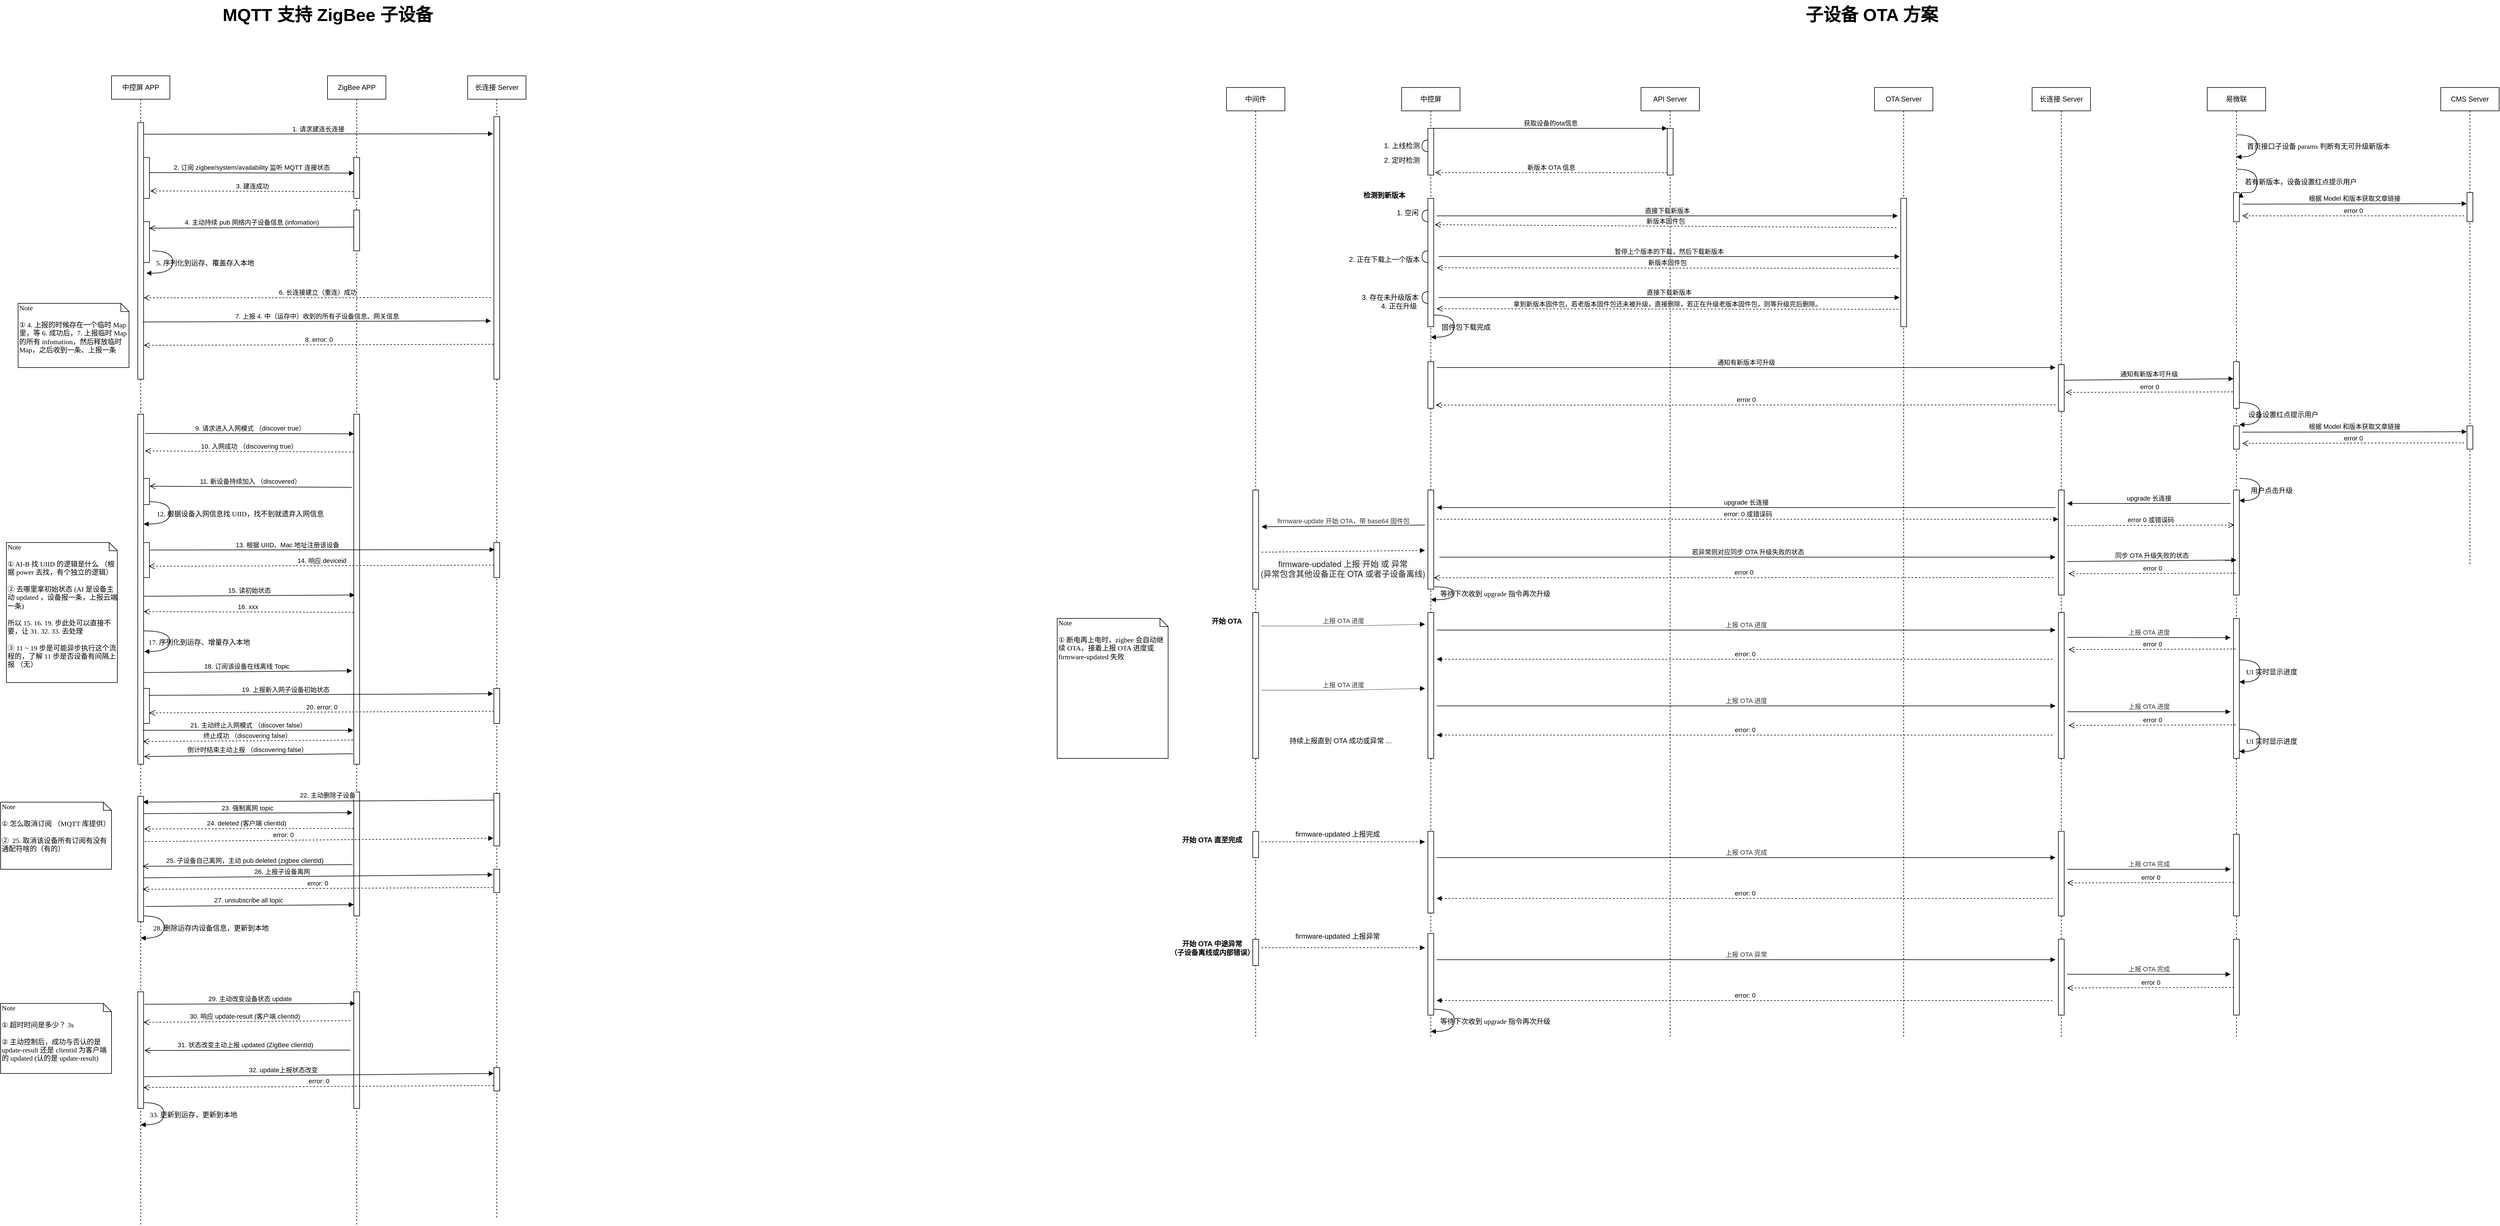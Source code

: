 <mxfile version="20.7.4" type="github">
  <diagram name="Page-1" id="13e1069c-82ec-6db2-03f1-153e76fe0fe0">
    <mxGraphModel dx="3266" dy="1118" grid="1" gridSize="10" guides="1" tooltips="1" connect="1" arrows="1" fold="1" page="1" pageScale="1" pageWidth="1100" pageHeight="850" background="none" math="0" shadow="0">
      <root>
        <mxCell id="0" />
        <mxCell id="1" parent="0" />
        <mxCell id="mfzXLa-9cbicv-mfSP5t-9" value="中控屏 APP" style="shape=umlLifeline;perimeter=lifelinePerimeter;whiteSpace=wrap;html=1;container=1;collapsible=0;recursiveResize=0;outlineConnect=0;" parent="1" vertex="1">
          <mxGeometry x="-360" y="830" width="100" height="1970" as="geometry" />
        </mxCell>
        <mxCell id="mfzXLa-9cbicv-mfSP5t-12" value="" style="html=1;points=[];perimeter=orthogonalPerimeter;" parent="mfzXLa-9cbicv-mfSP5t-9" vertex="1">
          <mxGeometry x="55" y="140" width="10" height="70" as="geometry" />
        </mxCell>
        <mxCell id="mfzXLa-9cbicv-mfSP5t-19" value="" style="html=1;points=[];perimeter=orthogonalPerimeter;rounded=0;shadow=0;comic=0;labelBackgroundColor=none;strokeWidth=1;fontFamily=Verdana;fontSize=12;align=center;" parent="mfzXLa-9cbicv-mfSP5t-9" vertex="1">
          <mxGeometry x="55" y="250" width="10" height="70" as="geometry" />
        </mxCell>
        <mxCell id="mfzXLa-9cbicv-mfSP5t-21" value="5. 序列化到运存、覆盖存入本地" style="html=1;verticalAlign=bottom;endArrow=block;labelBackgroundColor=none;fontFamily=Verdana;fontSize=12;elbow=vertical;edgeStyle=orthogonalEdgeStyle;curved=1;entryX=1.464;entryY=0.587;entryDx=0;entryDy=0;entryPerimeter=0;" parent="mfzXLa-9cbicv-mfSP5t-9" target="mfzXLa-9cbicv-mfSP5t-22" edge="1">
          <mxGeometry x="0.096" y="55" relative="1" as="geometry">
            <mxPoint x="70" y="300" as="sourcePoint" />
            <mxPoint x="60" y="339" as="targetPoint" />
            <Array as="points">
              <mxPoint x="105" y="300" />
              <mxPoint x="105" y="338" />
            </Array>
            <mxPoint as="offset" />
          </mxGeometry>
        </mxCell>
        <mxCell id="mfzXLa-9cbicv-mfSP5t-22" value="" style="html=1;points=[];perimeter=orthogonalPerimeter;rounded=0;shadow=0;comic=0;labelBackgroundColor=none;strokeWidth=1;fontFamily=Verdana;fontSize=12;align=center;" parent="mfzXLa-9cbicv-mfSP5t-9" vertex="1">
          <mxGeometry x="45" y="80" width="10" height="440" as="geometry" />
        </mxCell>
        <mxCell id="mfzXLa-9cbicv-mfSP5t-23" value="1. 请求建连长连接" style="html=1;verticalAlign=bottom;endArrow=block;rounded=0;entryX=-0.136;entryY=0.065;entryDx=0;entryDy=0;entryPerimeter=0;" parent="mfzXLa-9cbicv-mfSP5t-9" target="mfzXLa-9cbicv-mfSP5t-24" edge="1">
          <mxGeometry width="80" relative="1" as="geometry">
            <mxPoint x="55" y="100" as="sourcePoint" />
            <mxPoint x="135" y="100" as="targetPoint" />
          </mxGeometry>
        </mxCell>
        <mxCell id="mfzXLa-9cbicv-mfSP5t-28" value="" style="html=1;points=[];perimeter=orthogonalPerimeter;rounded=0;shadow=0;comic=0;labelBackgroundColor=none;strokeWidth=1;fontFamily=Verdana;fontSize=12;align=center;" parent="mfzXLa-9cbicv-mfSP5t-9" vertex="1">
          <mxGeometry x="45" y="580" width="10" height="600" as="geometry" />
        </mxCell>
        <mxCell id="mfzXLa-9cbicv-mfSP5t-40" value="" style="html=1;points=[];perimeter=orthogonalPerimeter;" parent="mfzXLa-9cbicv-mfSP5t-9" vertex="1">
          <mxGeometry x="55" y="690" width="10" height="45" as="geometry" />
        </mxCell>
        <mxCell id="mfzXLa-9cbicv-mfSP5t-46" value="12. 根据设备入网信息找 UIID，找不到就遗弃入网信息" style="html=1;verticalAlign=bottom;endArrow=block;labelBackgroundColor=none;fontFamily=Verdana;fontSize=12;elbow=vertical;edgeStyle=orthogonalEdgeStyle;curved=1;entryX=1.464;entryY=0.587;entryDx=0;entryDy=0;entryPerimeter=0;" parent="mfzXLa-9cbicv-mfSP5t-9" edge="1">
          <mxGeometry x="0.095" y="120" relative="1" as="geometry">
            <mxPoint x="65.36" y="730" as="sourcePoint" />
            <mxPoint x="55.0" y="768.28" as="targetPoint" />
            <Array as="points">
              <mxPoint x="100.36" y="730" />
              <mxPoint x="100.36" y="768" />
            </Array>
            <mxPoint as="offset" />
          </mxGeometry>
        </mxCell>
        <mxCell id="mfzXLa-9cbicv-mfSP5t-48" value="" style="html=1;points=[];perimeter=orthogonalPerimeter;" parent="mfzXLa-9cbicv-mfSP5t-9" vertex="1">
          <mxGeometry x="55" y="800" width="10" height="60" as="geometry" />
        </mxCell>
        <mxCell id="mfzXLa-9cbicv-mfSP5t-54" value="" style="html=1;points=[];perimeter=orthogonalPerimeter;" parent="mfzXLa-9cbicv-mfSP5t-9" vertex="1">
          <mxGeometry x="55" y="1050" width="10" height="60" as="geometry" />
        </mxCell>
        <mxCell id="mfzXLa-9cbicv-mfSP5t-57" value="17. 序列化到运存、增量存入本地" style="html=1;verticalAlign=bottom;endArrow=block;labelBackgroundColor=none;fontFamily=Verdana;fontSize=12;elbow=vertical;edgeStyle=orthogonalEdgeStyle;curved=1;entryX=1.115;entryY=0.678;entryDx=0;entryDy=0;entryPerimeter=0;exitX=1.042;exitY=0.619;exitDx=0;exitDy=0;exitPerimeter=0;" parent="mfzXLa-9cbicv-mfSP5t-9" source="mfzXLa-9cbicv-mfSP5t-28" target="mfzXLa-9cbicv-mfSP5t-28" edge="1">
          <mxGeometry x="0.182" y="50" relative="1" as="geometry">
            <mxPoint x="65.36" y="930" as="sourcePoint" />
            <mxPoint x="55.0" y="968.28" as="targetPoint" />
            <Array as="points">
              <mxPoint x="100" y="951" />
              <mxPoint x="100" y="987" />
            </Array>
            <mxPoint as="offset" />
          </mxGeometry>
        </mxCell>
        <mxCell id="4GyI9x6O-c3qd3rBxpdz-1" value="" style="html=1;points=[];perimeter=orthogonalPerimeter;" parent="mfzXLa-9cbicv-mfSP5t-9" vertex="1">
          <mxGeometry x="45" y="1570" width="10" height="200" as="geometry" />
        </mxCell>
        <mxCell id="4GyI9x6O-c3qd3rBxpdz-4" value="" style="html=1;points=[];perimeter=orthogonalPerimeter;" parent="mfzXLa-9cbicv-mfSP5t-9" vertex="1">
          <mxGeometry x="45" y="1235" width="10" height="215" as="geometry" />
        </mxCell>
        <mxCell id="4GyI9x6O-c3qd3rBxpdz-34" value="28. 删除运存内设备信息，更新到本地" style="html=1;verticalAlign=bottom;endArrow=block;labelBackgroundColor=none;fontFamily=Verdana;fontSize=12;elbow=vertical;edgeStyle=orthogonalEdgeStyle;curved=1;" parent="mfzXLa-9cbicv-mfSP5t-9" edge="1">
          <mxGeometry x="0.148" y="80" relative="1" as="geometry">
            <mxPoint x="55.36" y="1440" as="sourcePoint" />
            <mxPoint x="50" y="1478" as="targetPoint" />
            <Array as="points">
              <mxPoint x="90" y="1440" />
              <mxPoint x="90" y="1478" />
            </Array>
            <mxPoint as="offset" />
          </mxGeometry>
        </mxCell>
        <mxCell id="4GyI9x6O-c3qd3rBxpdz-43" value="33. 更新到运存，更新到本地" style="html=1;verticalAlign=bottom;endArrow=block;labelBackgroundColor=none;fontFamily=Verdana;fontSize=12;elbow=vertical;edgeStyle=orthogonalEdgeStyle;curved=1;" parent="mfzXLa-9cbicv-mfSP5t-9" edge="1">
          <mxGeometry x="0.148" y="50" relative="1" as="geometry">
            <mxPoint x="55.36" y="1760" as="sourcePoint" />
            <mxPoint x="50" y="1798" as="targetPoint" />
            <Array as="points">
              <mxPoint x="90" y="1760" />
              <mxPoint x="90" y="1798" />
            </Array>
            <mxPoint as="offset" />
          </mxGeometry>
        </mxCell>
        <mxCell id="mfzXLa-9cbicv-mfSP5t-10" value="ZigBee APP" style="shape=umlLifeline;perimeter=lifelinePerimeter;whiteSpace=wrap;html=1;container=1;collapsible=0;recursiveResize=0;outlineConnect=0;" parent="1" vertex="1">
          <mxGeometry x="10" y="830" width="100" height="1970" as="geometry" />
        </mxCell>
        <mxCell id="mfzXLa-9cbicv-mfSP5t-17" value="" style="html=1;points=[];perimeter=orthogonalPerimeter;rounded=0;shadow=0;comic=0;labelBackgroundColor=none;strokeWidth=1;fontFamily=Verdana;fontSize=12;align=center;" parent="mfzXLa-9cbicv-mfSP5t-10" vertex="1">
          <mxGeometry x="45" y="140" width="10" height="70" as="geometry" />
        </mxCell>
        <mxCell id="mfzXLa-9cbicv-mfSP5t-18" value="" style="html=1;points=[];perimeter=orthogonalPerimeter;rounded=0;shadow=0;comic=0;labelBackgroundColor=none;strokeWidth=1;fontFamily=Verdana;fontSize=12;align=center;" parent="mfzXLa-9cbicv-mfSP5t-10" vertex="1">
          <mxGeometry x="45" y="230" width="10" height="70" as="geometry" />
        </mxCell>
        <mxCell id="mfzXLa-9cbicv-mfSP5t-29" value="" style="html=1;points=[];perimeter=orthogonalPerimeter;rounded=0;shadow=0;comic=0;labelBackgroundColor=none;strokeWidth=1;fontFamily=Verdana;fontSize=12;align=center;" parent="mfzXLa-9cbicv-mfSP5t-10" vertex="1">
          <mxGeometry x="45" y="580" width="10" height="600" as="geometry" />
        </mxCell>
        <mxCell id="4GyI9x6O-c3qd3rBxpdz-2" value="" style="html=1;points=[];perimeter=orthogonalPerimeter;" parent="mfzXLa-9cbicv-mfSP5t-10" vertex="1">
          <mxGeometry x="45" y="1570" width="10" height="200" as="geometry" />
        </mxCell>
        <mxCell id="4GyI9x6O-c3qd3rBxpdz-19" value="" style="html=1;points=[];perimeter=orthogonalPerimeter;" parent="mfzXLa-9cbicv-mfSP5t-10" vertex="1">
          <mxGeometry x="45" y="1227.5" width="10" height="212.5" as="geometry" />
        </mxCell>
        <mxCell id="mfzXLa-9cbicv-mfSP5t-11" value="长连接 Server" style="shape=umlLifeline;perimeter=lifelinePerimeter;whiteSpace=wrap;html=1;container=1;collapsible=0;recursiveResize=0;outlineConnect=0;" parent="1" vertex="1">
          <mxGeometry x="250" y="830" width="100" height="1960" as="geometry" />
        </mxCell>
        <mxCell id="mfzXLa-9cbicv-mfSP5t-24" value="" style="html=1;points=[];perimeter=orthogonalPerimeter;rounded=0;shadow=0;comic=0;labelBackgroundColor=none;strokeWidth=1;fontFamily=Verdana;fontSize=12;align=center;" parent="mfzXLa-9cbicv-mfSP5t-11" vertex="1">
          <mxGeometry x="45" y="70" width="10" height="450" as="geometry" />
        </mxCell>
        <mxCell id="mfzXLa-9cbicv-mfSP5t-37" value="" style="html=1;points=[];perimeter=orthogonalPerimeter;rounded=0;shadow=0;comic=0;labelBackgroundColor=none;strokeWidth=1;fontFamily=Verdana;fontSize=12;align=center;" parent="mfzXLa-9cbicv-mfSP5t-11" vertex="1">
          <mxGeometry x="45" y="800" width="10" height="60" as="geometry" />
        </mxCell>
        <mxCell id="mfzXLa-9cbicv-mfSP5t-60" value="" style="html=1;points=[];perimeter=orthogonalPerimeter;rounded=0;shadow=0;comic=0;labelBackgroundColor=none;strokeWidth=1;fontFamily=Verdana;fontSize=12;align=center;" parent="mfzXLa-9cbicv-mfSP5t-11" vertex="1">
          <mxGeometry x="45" y="1050" width="10" height="60" as="geometry" />
        </mxCell>
        <mxCell id="4GyI9x6O-c3qd3rBxpdz-26" value="" style="html=1;points=[];perimeter=orthogonalPerimeter;rounded=0;shadow=0;comic=0;labelBackgroundColor=none;strokeWidth=1;fontFamily=Verdana;fontSize=12;align=center;" parent="mfzXLa-9cbicv-mfSP5t-11" vertex="1">
          <mxGeometry x="45" y="1230" width="10" height="90" as="geometry" />
        </mxCell>
        <mxCell id="4GyI9x6O-c3qd3rBxpdz-30" value="" style="html=1;points=[];perimeter=orthogonalPerimeter;rounded=0;shadow=0;comic=0;labelBackgroundColor=none;strokeWidth=1;fontFamily=Verdana;fontSize=12;align=center;" parent="mfzXLa-9cbicv-mfSP5t-11" vertex="1">
          <mxGeometry x="45" y="1360" width="10" height="40" as="geometry" />
        </mxCell>
        <mxCell id="4GyI9x6O-c3qd3rBxpdz-40" value="" style="html=1;points=[];perimeter=orthogonalPerimeter;rounded=0;shadow=0;comic=0;labelBackgroundColor=none;strokeWidth=1;fontFamily=Verdana;fontSize=12;align=center;" parent="mfzXLa-9cbicv-mfSP5t-11" vertex="1">
          <mxGeometry x="45" y="1700" width="10" height="40" as="geometry" />
        </mxCell>
        <mxCell id="4GyI9x6O-c3qd3rBxpdz-41" value="32. update上报状态改变" style="html=1;verticalAlign=bottom;endArrow=block;rounded=0;entryX=-0.191;entryY=0.23;entryDx=0;entryDy=0;entryPerimeter=0;exitX=0.909;exitY=0.65;exitDx=0;exitDy=0;exitPerimeter=0;" parent="mfzXLa-9cbicv-mfSP5t-11" edge="1">
          <mxGeometry x="-0.205" width="80" relative="1" as="geometry">
            <mxPoint x="-554.0" y="1715.55" as="sourcePoint" />
            <mxPoint x="45.0" y="1710" as="targetPoint" />
            <mxPoint as="offset" />
          </mxGeometry>
        </mxCell>
        <mxCell id="mfzXLa-9cbicv-mfSP5t-14" value="3. 建连成功" style="html=1;verticalAlign=bottom;endArrow=open;dashed=1;endSize=8;rounded=0;exitX=-0.045;exitY=0.834;exitDx=0;exitDy=0;exitPerimeter=0;entryX=1.155;entryY=0.818;entryDx=0;entryDy=0;entryPerimeter=0;" parent="1" source="mfzXLa-9cbicv-mfSP5t-17" target="mfzXLa-9cbicv-mfSP5t-12" edge="1">
          <mxGeometry relative="1" as="geometry">
            <mxPoint x="50" y="990" as="sourcePoint" />
            <mxPoint x="-200" y="990" as="targetPoint" />
            <Array as="points" />
          </mxGeometry>
        </mxCell>
        <mxCell id="mfzXLa-9cbicv-mfSP5t-16" value="4. 主动持续 pub 网络内子设备信息 (infomation)" style="html=1;verticalAlign=bottom;endArrow=open;endSize=8;rounded=0;exitX=0.073;exitY=0.417;exitDx=0;exitDy=0;exitPerimeter=0;entryX=0.973;entryY=0.16;entryDx=0;entryDy=0;entryPerimeter=0;" parent="1" source="mfzXLa-9cbicv-mfSP5t-18" target="mfzXLa-9cbicv-mfSP5t-19" edge="1">
          <mxGeometry relative="1" as="geometry">
            <mxPoint x="50" y="1089.5" as="sourcePoint" />
            <mxPoint x="-290" y="1090" as="targetPoint" />
          </mxGeometry>
        </mxCell>
        <mxCell id="mfzXLa-9cbicv-mfSP5t-13" value="2. 订阅 zigbee/system/availability 监听 MQTT 连接状态" style="html=1;verticalAlign=bottom;endArrow=block;rounded=0;exitX=0.945;exitY=0.37;exitDx=0;exitDy=0;exitPerimeter=0;entryX=0.064;entryY=0.383;entryDx=0;entryDy=0;entryPerimeter=0;" parent="1" source="mfzXLa-9cbicv-mfSP5t-12" target="mfzXLa-9cbicv-mfSP5t-17" edge="1">
          <mxGeometry width="80" relative="1" as="geometry">
            <mxPoint x="-300" y="950" as="sourcePoint" />
            <mxPoint x="50" y="996" as="targetPoint" />
            <Array as="points" />
          </mxGeometry>
        </mxCell>
        <mxCell id="mfzXLa-9cbicv-mfSP5t-25" value="6. 长连接建立（重连）成功" style="html=1;verticalAlign=bottom;endArrow=open;dashed=1;endSize=8;rounded=0;entryX=0.991;entryY=0.683;entryDx=0;entryDy=0;entryPerimeter=0;" parent="1" target="mfzXLa-9cbicv-mfSP5t-22" edge="1">
          <mxGeometry relative="1" as="geometry">
            <mxPoint x="290" y="1210" as="sourcePoint" />
            <mxPoint x="210" y="1210" as="targetPoint" />
          </mxGeometry>
        </mxCell>
        <mxCell id="mfzXLa-9cbicv-mfSP5t-26" value="Note&lt;br&gt;&lt;br&gt;① 4. 上报的时候存在一个临时 Map 里，等 6. 成功后，7. 上报临时 Map 的所有 infomation，然后释放临时 Map，之后收到一条、上报一条&lt;br&gt;" style="shape=note;whiteSpace=wrap;html=1;size=14;verticalAlign=top;align=left;spacingTop=-6;rounded=0;shadow=0;comic=0;labelBackgroundColor=none;strokeWidth=1;fontFamily=Verdana;fontSize=12" parent="1" vertex="1">
          <mxGeometry x="-520" y="1220" width="190" height="110" as="geometry" />
        </mxCell>
        <mxCell id="mfzXLa-9cbicv-mfSP5t-27" value="7. 上报 4. 中（运存中）收到的所有子设备信息、网关信息" style="html=1;verticalAlign=bottom;endArrow=block;rounded=0;exitX=0.882;exitY=0.777;exitDx=0;exitDy=0;exitPerimeter=0;" parent="1" source="mfzXLa-9cbicv-mfSP5t-22" edge="1">
          <mxGeometry width="80" relative="1" as="geometry">
            <mxPoint x="-300" y="1250.75" as="sourcePoint" />
            <mxPoint x="290" y="1250" as="targetPoint" />
          </mxGeometry>
        </mxCell>
        <mxCell id="mfzXLa-9cbicv-mfSP5t-30" value="9. 请求进入入网模式 （discover true）" style="html=1;verticalAlign=bottom;endArrow=block;rounded=0;entryX=0.061;entryY=0.056;entryDx=0;entryDy=0;entryPerimeter=0;exitX=1.253;exitY=0.055;exitDx=0;exitDy=0;exitPerimeter=0;" parent="1" source="mfzXLa-9cbicv-mfSP5t-28" target="mfzXLa-9cbicv-mfSP5t-29" edge="1">
          <mxGeometry width="80" relative="1" as="geometry">
            <mxPoint x="-250" y="1410" as="sourcePoint" />
            <mxPoint x="41.19" y="1430.91" as="targetPoint" />
            <Array as="points" />
          </mxGeometry>
        </mxCell>
        <mxCell id="mfzXLa-9cbicv-mfSP5t-32" value="21. 主动终止入网模式 （discover false）" style="html=1;verticalAlign=bottom;endArrow=block;rounded=0;exitX=0.882;exitY=0.903;exitDx=0;exitDy=0;exitPerimeter=0;entryX=-0.1;entryY=0.903;entryDx=0;entryDy=0;entryPerimeter=0;" parent="1" source="mfzXLa-9cbicv-mfSP5t-28" target="mfzXLa-9cbicv-mfSP5t-29" edge="1">
          <mxGeometry width="80" relative="1" as="geometry">
            <mxPoint x="-300" y="1930" as="sourcePoint" />
            <mxPoint x="50" y="1940" as="targetPoint" />
            <Array as="points" />
          </mxGeometry>
        </mxCell>
        <mxCell id="mfzXLa-9cbicv-mfSP5t-33" value="终止成功 （discovering false）&amp;nbsp;" style="html=1;verticalAlign=bottom;endArrow=open;dashed=1;endSize=8;rounded=0;entryX=0.882;entryY=0.935;entryDx=0;entryDy=0;entryPerimeter=0;exitX=-0.118;exitY=0.931;exitDx=0;exitDy=0;exitPerimeter=0;" parent="1" source="mfzXLa-9cbicv-mfSP5t-29" target="mfzXLa-9cbicv-mfSP5t-28" edge="1">
          <mxGeometry relative="1" as="geometry">
            <mxPoint x="50" y="1900" as="sourcePoint" />
            <mxPoint x="-300.0" y="1561" as="targetPoint" />
          </mxGeometry>
        </mxCell>
        <mxCell id="mfzXLa-9cbicv-mfSP5t-31" value="10. 入网成功 （discovering true）&amp;nbsp;" style="html=1;verticalAlign=bottom;endArrow=open;dashed=1;endSize=8;rounded=0;entryX=1.253;entryY=0.105;entryDx=0;entryDy=0;entryPerimeter=0;exitX=0.061;exitY=0.108;exitDx=0;exitDy=0;exitPerimeter=0;" parent="1" source="mfzXLa-9cbicv-mfSP5t-29" target="mfzXLa-9cbicv-mfSP5t-28" edge="1">
          <mxGeometry relative="1" as="geometry">
            <mxPoint x="50" y="1470" as="sourcePoint" />
            <mxPoint x="-30" y="1470" as="targetPoint" />
          </mxGeometry>
        </mxCell>
        <mxCell id="mfzXLa-9cbicv-mfSP5t-34" value="倒计时结束主动上报 （discovering false）&amp;nbsp;" style="html=1;verticalAlign=bottom;endArrow=open;endSize=8;rounded=0;exitX=-0.153;exitY=0.97;exitDx=0;exitDy=0;exitPerimeter=0;entryX=1.062;entryY=0.978;entryDx=0;entryDy=0;entryPerimeter=0;" parent="1" source="mfzXLa-9cbicv-mfSP5t-29" target="mfzXLa-9cbicv-mfSP5t-28" edge="1">
          <mxGeometry relative="1" as="geometry">
            <mxPoint x="54.0" y="1722.16" as="sourcePoint" />
            <mxPoint x="-300" y="1720" as="targetPoint" />
          </mxGeometry>
        </mxCell>
        <mxCell id="mfzXLa-9cbicv-mfSP5t-36" value="11. 新设备持续加入 （discovered）&amp;nbsp;" style="html=1;verticalAlign=bottom;endArrow=open;endSize=8;rounded=0;entryX=1.033;entryY=0.298;entryDx=0;entryDy=0;entryPerimeter=0;exitX=-0.33;exitY=0.209;exitDx=0;exitDy=0;exitPerimeter=0;" parent="1" source="mfzXLa-9cbicv-mfSP5t-29" target="mfzXLa-9cbicv-mfSP5t-40" edge="1">
          <mxGeometry relative="1" as="geometry">
            <mxPoint x="50" y="1560" as="sourcePoint" />
            <mxPoint x="-300.0" y="1560.68" as="targetPoint" />
          </mxGeometry>
        </mxCell>
        <mxCell id="mfzXLa-9cbicv-mfSP5t-47" value="Note&lt;br&gt;&lt;br&gt;① AI-B 找 UIID 的逻辑是什么 （根据 power 去找，有个独立的逻辑）&lt;br&gt;&lt;br&gt;② 去哪里拿初始状态 (AI 是设备主动 updated ，设备报一条，上报云端一条)&lt;br&gt;&lt;br&gt;所以 15. 16. 19. 步此处可以直接不要，让 31. 32. 33. 去处理&lt;br&gt;&lt;br&gt;③ 11 ~ 19 步是可能异步执行这个流程的，了解 11 步是否设备有间隔上报 （无）" style="shape=note;whiteSpace=wrap;html=1;size=14;verticalAlign=top;align=left;spacingTop=-6;rounded=0;shadow=0;comic=0;labelBackgroundColor=none;strokeWidth=1;fontFamily=Verdana;fontSize=12" parent="1" vertex="1">
          <mxGeometry x="-540" y="1630" width="190" height="240" as="geometry" />
        </mxCell>
        <mxCell id="mfzXLa-9cbicv-mfSP5t-50" value="8. error: 0" style="html=1;verticalAlign=bottom;endArrow=open;dashed=1;endSize=8;rounded=0;entryX=1.041;entryY=0.868;entryDx=0;entryDy=0;entryPerimeter=0;exitX=-0.042;exitY=0.867;exitDx=0;exitDy=0;exitPerimeter=0;" parent="1" source="mfzXLa-9cbicv-mfSP5t-24" target="mfzXLa-9cbicv-mfSP5t-22" edge="1">
          <mxGeometry relative="1" as="geometry">
            <mxPoint x="285.09" y="1290" as="sourcePoint" />
            <mxPoint x="-310.0" y="1290.52" as="targetPoint" />
          </mxGeometry>
        </mxCell>
        <mxCell id="mfzXLa-9cbicv-mfSP5t-51" value="14. 响应 deviceid" style="html=1;verticalAlign=bottom;endArrow=open;dashed=1;endSize=8;rounded=0;entryX=0.897;entryY=0.677;entryDx=0;entryDy=0;entryPerimeter=0;exitX=0.068;exitY=0.645;exitDx=0;exitDy=0;exitPerimeter=0;" parent="1" source="mfzXLa-9cbicv-mfSP5t-37" target="mfzXLa-9cbicv-mfSP5t-48" edge="1">
          <mxGeometry relative="1" as="geometry">
            <mxPoint x="299.17" y="1680" as="sourcePoint" />
            <mxPoint x="-300.0" y="1681.77" as="targetPoint" />
          </mxGeometry>
        </mxCell>
        <mxCell id="mfzXLa-9cbicv-mfSP5t-49" value="13. 根据 UIID、Mac 地址注册该设备" style="html=1;verticalAlign=bottom;endArrow=block;rounded=0;entryX=0.132;entryY=0.203;entryDx=0;entryDy=0;entryPerimeter=0;exitX=1.139;exitY=0.213;exitDx=0;exitDy=0;exitPerimeter=0;" parent="1" source="mfzXLa-9cbicv-mfSP5t-48" target="mfzXLa-9cbicv-mfSP5t-37" edge="1">
          <mxGeometry x="-0.205" width="80" relative="1" as="geometry">
            <mxPoint x="-295" y="1660" as="sourcePoint" />
            <mxPoint x="290" y="1660" as="targetPoint" />
            <mxPoint as="offset" />
          </mxGeometry>
        </mxCell>
        <mxCell id="mfzXLa-9cbicv-mfSP5t-55" value="15. 读初始状态" style="html=1;verticalAlign=bottom;endArrow=block;rounded=0;exitX=1.074;exitY=0.52;exitDx=0;exitDy=0;exitPerimeter=0;entryX=-0.27;entryY=0.804;entryDx=0;entryDy=0;entryPerimeter=0;" parent="1" source="mfzXLa-9cbicv-mfSP5t-28" edge="1">
          <mxGeometry width="80" relative="1" as="geometry">
            <mxPoint x="-300.0" y="1725.04" as="sourcePoint" />
            <mxPoint x="56.66" y="1720.0" as="targetPoint" />
            <Array as="points" />
          </mxGeometry>
        </mxCell>
        <mxCell id="mfzXLa-9cbicv-mfSP5t-56" value="16. xxx&amp;nbsp;" style="html=1;verticalAlign=bottom;endArrow=open;dashed=1;endSize=8;rounded=0;entryX=1.018;entryY=0.564;entryDx=0;entryDy=0;entryPerimeter=0;exitX=0.003;exitY=0.566;exitDx=0;exitDy=0;exitPerimeter=0;" parent="1" source="mfzXLa-9cbicv-mfSP5t-29" target="mfzXLa-9cbicv-mfSP5t-28" edge="1">
          <mxGeometry relative="1" as="geometry">
            <mxPoint x="50.09" y="1740" as="sourcePoint" />
            <mxPoint x="-310.0" y="1747.14" as="targetPoint" />
          </mxGeometry>
        </mxCell>
        <mxCell id="mfzXLa-9cbicv-mfSP5t-61" value="19. 上报新入网子设备初始状态" style="html=1;verticalAlign=bottom;endArrow=block;rounded=0;entryX=-0.108;entryY=0.151;entryDx=0;entryDy=0;entryPerimeter=0;exitX=0.892;exitY=0.198;exitDx=0;exitDy=0;exitPerimeter=0;" parent="1" source="mfzXLa-9cbicv-mfSP5t-54" target="mfzXLa-9cbicv-mfSP5t-60" edge="1">
          <mxGeometry x="-0.205" width="80" relative="1" as="geometry">
            <mxPoint x="-290.0" y="1830.6" as="sourcePoint" />
            <mxPoint x="299.93" y="1830.0" as="targetPoint" />
            <mxPoint as="offset" />
          </mxGeometry>
        </mxCell>
        <mxCell id="mfzXLa-9cbicv-mfSP5t-62" value="20. error: 0" style="html=1;verticalAlign=bottom;endArrow=open;dashed=1;endSize=8;rounded=0;entryX=0.97;entryY=0.7;entryDx=0;entryDy=0;entryPerimeter=0;exitX=0.042;exitY=0.653;exitDx=0;exitDy=0;exitPerimeter=0;" parent="1" source="mfzXLa-9cbicv-mfSP5t-60" target="mfzXLa-9cbicv-mfSP5t-54" edge="1">
          <mxGeometry relative="1" as="geometry">
            <mxPoint x="291.71" y="1860.0" as="sourcePoint" />
            <mxPoint x="-300.0" y="1861.92" as="targetPoint" />
          </mxGeometry>
        </mxCell>
        <mxCell id="4GyI9x6O-c3qd3rBxpdz-20" value="18. 订阅该设备在线离线 Topic&amp;nbsp;" style="html=1;verticalAlign=bottom;endArrow=block;rounded=0;exitX=0.991;exitY=0.738;exitDx=0;exitDy=0;exitPerimeter=0;entryX=-0.309;entryY=0.733;entryDx=0;entryDy=0;entryPerimeter=0;" parent="1" source="mfzXLa-9cbicv-mfSP5t-28" target="mfzXLa-9cbicv-mfSP5t-29" edge="1">
          <mxGeometry width="80" relative="1" as="geometry">
            <mxPoint x="-300.0" y="1852" as="sourcePoint" />
            <mxPoint x="60.92" y="1850.0" as="targetPoint" />
            <Array as="points" />
          </mxGeometry>
        </mxCell>
        <mxCell id="4GyI9x6O-c3qd3rBxpdz-21" value="23. 强制离网 topic&amp;nbsp;" style="html=1;verticalAlign=bottom;endArrow=block;rounded=0;exitX=1.018;exitY=0.138;exitDx=0;exitDy=0;exitPerimeter=0;entryX=-0.218;entryY=0.167;entryDx=0;entryDy=0;entryPerimeter=0;" parent="1" source="4GyI9x6O-c3qd3rBxpdz-4" target="4GyI9x6O-c3qd3rBxpdz-19" edge="1">
          <mxGeometry width="80" relative="1" as="geometry">
            <mxPoint x="-300.0" y="2083" as="sourcePoint" />
            <mxPoint x="57.0" y="2080" as="targetPoint" />
            <Array as="points" />
          </mxGeometry>
        </mxCell>
        <mxCell id="4GyI9x6O-c3qd3rBxpdz-22" value="24. deleted (客户端 clientId)" style="html=1;verticalAlign=bottom;endArrow=open;dashed=1;endSize=8;rounded=0;entryX=1.082;entryY=0.26;entryDx=0;entryDy=0;entryPerimeter=0;exitX=-0.018;exitY=0.294;exitDx=0;exitDy=0;exitPerimeter=0;" parent="1" source="4GyI9x6O-c3qd3rBxpdz-19" target="4GyI9x6O-c3qd3rBxpdz-4" edge="1">
          <mxGeometry x="0.025" relative="1" as="geometry">
            <mxPoint x="49.85" y="2111.2" as="sourcePoint" />
            <mxPoint x="-310.0" y="2110" as="targetPoint" />
            <mxPoint as="offset" />
          </mxGeometry>
        </mxCell>
        <mxCell id="4GyI9x6O-c3qd3rBxpdz-23" value="25. 子设备自己离网，主动 pub deleted (zigbee clientId)" style="html=1;verticalAlign=bottom;endArrow=open;endSize=8;rounded=0;entryX=0.809;entryY=0.558;entryDx=0;entryDy=0;entryPerimeter=0;exitX=-0.227;exitY=0.586;exitDx=0;exitDy=0;exitPerimeter=0;" parent="1" source="4GyI9x6O-c3qd3rBxpdz-19" target="4GyI9x6O-c3qd3rBxpdz-4" edge="1">
          <mxGeometry x="0.025" relative="1" as="geometry">
            <mxPoint x="60.0" y="2140.005" as="sourcePoint" />
            <mxPoint x="-300.0" y="2141.025" as="targetPoint" />
            <mxPoint as="offset" />
          </mxGeometry>
        </mxCell>
        <mxCell id="4GyI9x6O-c3qd3rBxpdz-24" value="27. unsubscribe all topic&amp;nbsp;" style="html=1;verticalAlign=bottom;endArrow=block;rounded=0;exitX=1.209;exitY=0.878;exitDx=0;exitDy=0;exitPerimeter=0;entryX=0.009;entryY=0.909;entryDx=0;entryDy=0;entryPerimeter=0;" parent="1" source="4GyI9x6O-c3qd3rBxpdz-4" target="4GyI9x6O-c3qd3rBxpdz-19" edge="1">
          <mxGeometry width="80" relative="1" as="geometry">
            <mxPoint x="-300.0" y="2183.63" as="sourcePoint" />
            <mxPoint x="61.82" y="2180" as="targetPoint" />
            <Array as="points" />
          </mxGeometry>
        </mxCell>
        <mxCell id="4GyI9x6O-c3qd3rBxpdz-25" value="Note&lt;br&gt;&lt;br&gt;① 怎么取消订阅 （MQTT 库提供）&lt;br&gt;&lt;br&gt;②&amp;nbsp; 25. 取消该设备所有订阅有没有通配符啥的（有的）" style="shape=note;whiteSpace=wrap;html=1;size=14;verticalAlign=top;align=left;spacingTop=-6;rounded=0;shadow=0;comic=0;labelBackgroundColor=none;strokeWidth=1;fontFamily=Verdana;fontSize=12" parent="1" vertex="1">
          <mxGeometry x="-550" y="2075" width="190" height="115" as="geometry" />
        </mxCell>
        <mxCell id="4GyI9x6O-c3qd3rBxpdz-27" value="22. 主动删除子设备" style="html=1;verticalAlign=bottom;endArrow=block;rounded=0;entryX=0.882;entryY=0.046;entryDx=0;entryDy=0;entryPerimeter=0;exitX=-0.027;exitY=0.128;exitDx=0;exitDy=0;exitPerimeter=0;" parent="1" source="4GyI9x6O-c3qd3rBxpdz-26" target="4GyI9x6O-c3qd3rBxpdz-4" edge="1">
          <mxGeometry x="-0.051" y="-1" width="80" relative="1" as="geometry">
            <mxPoint x="300" y="2075" as="sourcePoint" />
            <mxPoint x="-300.0" y="2072.82" as="targetPoint" />
            <mxPoint as="offset" />
          </mxGeometry>
        </mxCell>
        <mxCell id="4GyI9x6O-c3qd3rBxpdz-29" value="error: 0" style="html=1;verticalAlign=bottom;endArrow=block;rounded=0;entryX=-0.091;entryY=0.854;entryDx=0;entryDy=0;entryPerimeter=0;exitX=1.173;exitY=0.361;exitDx=0;exitDy=0;exitPerimeter=0;dashed=1;" parent="1" source="4GyI9x6O-c3qd3rBxpdz-4" target="4GyI9x6O-c3qd3rBxpdz-26" edge="1">
          <mxGeometry x="-0.205" width="80" relative="1" as="geometry">
            <mxPoint x="-300.0" y="2142.82" as="sourcePoint" />
            <mxPoint x="290.0" y="2140" as="targetPoint" />
            <mxPoint as="offset" />
          </mxGeometry>
        </mxCell>
        <mxCell id="4GyI9x6O-c3qd3rBxpdz-31" value="26. 上报子设备离网" style="html=1;verticalAlign=bottom;endArrow=block;rounded=0;entryX=-0.191;entryY=0.23;entryDx=0;entryDy=0;entryPerimeter=0;exitX=0.909;exitY=0.65;exitDx=0;exitDy=0;exitPerimeter=0;" parent="1" source="4GyI9x6O-c3qd3rBxpdz-4" target="4GyI9x6O-c3qd3rBxpdz-30" edge="1">
          <mxGeometry x="-0.205" width="80" relative="1" as="geometry">
            <mxPoint x="-310" y="2210.005" as="sourcePoint" />
            <mxPoint x="293.27" y="2210.19" as="targetPoint" />
            <mxPoint as="offset" />
          </mxGeometry>
        </mxCell>
        <mxCell id="4GyI9x6O-c3qd3rBxpdz-32" value="error: 0" style="html=1;verticalAlign=bottom;endArrow=open;dashed=1;endSize=8;rounded=0;entryX=0.827;entryY=0.741;entryDx=0;entryDy=0;entryPerimeter=0;exitX=-0.173;exitY=0.782;exitDx=0;exitDy=0;exitPerimeter=0;" parent="1" source="4GyI9x6O-c3qd3rBxpdz-30" target="4GyI9x6O-c3qd3rBxpdz-4" edge="1">
          <mxGeometry relative="1" as="geometry">
            <mxPoint x="290.72" y="2220" as="sourcePoint" />
            <mxPoint x="-300.0" y="2222.82" as="targetPoint" />
          </mxGeometry>
        </mxCell>
        <mxCell id="4GyI9x6O-c3qd3rBxpdz-35" value="29. 主动改变设备状态 update" style="html=1;verticalAlign=bottom;endArrow=block;rounded=0;exitX=1.136;exitY=0.107;exitDx=0;exitDy=0;exitPerimeter=0;entryX=-0.218;entryY=0.167;entryDx=0;entryDy=0;entryPerimeter=0;" parent="1" source="4GyI9x6O-c3qd3rBxpdz-1" edge="1">
          <mxGeometry width="80" relative="1" as="geometry">
            <mxPoint x="-300.0" y="2421.68" as="sourcePoint" />
            <mxPoint x="57.64" y="2419.997" as="targetPoint" />
            <Array as="points" />
          </mxGeometry>
        </mxCell>
        <mxCell id="4GyI9x6O-c3qd3rBxpdz-36" value="Note&lt;br&gt;&lt;br&gt;① 超时时间是多少？ 3s&amp;nbsp;&lt;br&gt;&lt;br&gt;② 主动控制后，成功与否认的是 update-result 还是 clientid 为客户端的 updated (认的是 update-result)" style="shape=note;whiteSpace=wrap;html=1;size=14;verticalAlign=top;align=left;spacingTop=-6;rounded=0;shadow=0;comic=0;labelBackgroundColor=none;strokeWidth=1;fontFamily=Verdana;fontSize=12" parent="1" vertex="1">
          <mxGeometry x="-550" y="2420" width="190" height="120" as="geometry" />
        </mxCell>
        <mxCell id="4GyI9x6O-c3qd3rBxpdz-37" value="30. 响应 update&lt;span style=&quot;color: rgba(0, 0, 0, 0); font-family: monospace; font-size: 0px; text-align: start; background-color: rgb(248, 249, 250);&quot;&gt;%3CmxGraphModel%3E%3Croot%3E%3CmxCell%20id%3D%220%22%2F%3E%3CmxCell%20id%3D%221%22%20parent%3D%220%22%2F%3E%3CmxCell%20id%3D%222%22%20value%3D%2224.%20deleted%20(%E5%AE%A2%E6%88%B7%E7%AB%AF%20clientId)%22%20style%3D%22html%3D1%3BverticalAlign%3Dbottom%3BendArrow%3Dopen%3Bdashed%3D1%3BendSize%3D8%3Brounded%3D0%3BentryX%3D1.082%3BentryY%3D0.26%3BentryDx%3D0%3BentryDy%3D0%3BentryPerimeter%3D0%3BexitX%3D-0.018%3BexitY%3D0.294%3BexitDx%3D0%3BexitDy%3D0%3BexitPerimeter%3D0%3B%22%20edge%3D%221%22%20parent%3D%221%22%3E%3CmxGeometry%20x%3D%220.025%22%20relative%3D%221%22%20as%3D%22geometry%22%3E%3CmxPoint%20x%3D%22524.82%22%20y%3D%222119.975%22%20as%3D%22sourcePoint%22%2F%3E%3CmxPoint%20x%3D%22165.82%22%20y%3D%222120.9%22%20as%3D%22targetPoint%22%2F%3E%3CmxPoint%20as%3D%22offset%22%2F%3E%3C%2FmxGeometry%3E%3C%2FmxCell%3E%3C%2Froot%3E%3C%2FmxGraphModel%3Eu&#39;pd&lt;/span&gt;-result (客户端 clientId)" style="html=1;verticalAlign=bottom;endArrow=open;dashed=1;endSize=8;rounded=0;entryX=0.955;entryY=0.262;entryDx=0;entryDy=0;entryPerimeter=0;exitX=-0.018;exitY=0.294;exitDx=0;exitDy=0;exitPerimeter=0;" parent="1" target="4GyI9x6O-c3qd3rBxpdz-1" edge="1">
          <mxGeometry x="0.025" relative="1" as="geometry">
            <mxPoint x="49.0" y="2449.535" as="sourcePoint" />
            <mxPoint x="-310.0" y="2450.46" as="targetPoint" />
            <mxPoint as="offset" />
          </mxGeometry>
        </mxCell>
        <mxCell id="4GyI9x6O-c3qd3rBxpdz-38" value="&lt;div style=&quot;text-align: start;&quot;&gt;31. 状态改变主动上报 updated&lt;font face=&quot;monospace&quot; color=&quot;rgba(0, 0, 0, 0)&quot;&gt;&lt;span style=&quot;font-size: 0px; background-color: rgb(248, 249, 250);&quot;&gt;d&lt;/span&gt;&lt;/font&gt;&amp;nbsp;(ZigBee clientId)&lt;/div&gt;" style="html=1;verticalAlign=bottom;endArrow=open;endSize=8;rounded=0;entryX=1.136;entryY=0.503;entryDx=0;entryDy=0;entryPerimeter=0;exitX=-0.018;exitY=0.294;exitDx=0;exitDy=0;exitPerimeter=0;" parent="1" target="4GyI9x6O-c3qd3rBxpdz-1" edge="1">
          <mxGeometry x="0.025" relative="1" as="geometry">
            <mxPoint x="49" y="2500.005" as="sourcePoint" />
            <mxPoint x="-310" y="2500.93" as="targetPoint" />
            <mxPoint as="offset" />
          </mxGeometry>
        </mxCell>
        <mxCell id="4GyI9x6O-c3qd3rBxpdz-42" value="error: 0" style="html=1;verticalAlign=bottom;endArrow=open;dashed=1;endSize=8;rounded=0;exitX=-0.045;exitY=0.766;exitDx=0;exitDy=0;exitPerimeter=0;entryX=0.955;entryY=0.821;entryDx=0;entryDy=0;entryPerimeter=0;" parent="1" source="4GyI9x6O-c3qd3rBxpdz-40" target="4GyI9x6O-c3qd3rBxpdz-1" edge="1">
          <mxGeometry relative="1" as="geometry">
            <mxPoint x="290.0" y="2560" as="sourcePoint" />
            <mxPoint x="-310" y="2563" as="targetPoint" />
          </mxGeometry>
        </mxCell>
        <mxCell id="BRuGAEjFHDdnxYcUb9y4-1" value="中控屏" style="shape=umlLifeline;perimeter=lifelinePerimeter;whiteSpace=wrap;html=1;container=1;collapsible=0;recursiveResize=0;outlineConnect=0;" parent="1" vertex="1">
          <mxGeometry x="1850" y="850" width="100" height="1630" as="geometry" />
        </mxCell>
        <mxCell id="BRuGAEjFHDdnxYcUb9y4-2" value="" style="html=1;points=[];perimeter=orthogonalPerimeter;" parent="BRuGAEjFHDdnxYcUb9y4-1" vertex="1">
          <mxGeometry x="45" y="70" width="10" height="80" as="geometry" />
        </mxCell>
        <mxCell id="BRuGAEjFHDdnxYcUb9y4-12" value="" style="shape=requiredInterface;html=1;verticalLabelPosition=bottom;sketch=0;rotation=-180;" parent="BRuGAEjFHDdnxYcUb9y4-1" vertex="1">
          <mxGeometry x="35" y="90" width="10" height="20" as="geometry" />
        </mxCell>
        <mxCell id="lBh4YAz4vUYsenYh7IRV-2" value="" style="html=1;points=[];perimeter=orthogonalPerimeter;" vertex="1" parent="BRuGAEjFHDdnxYcUb9y4-1">
          <mxGeometry x="45" y="190" width="10" height="220" as="geometry" />
        </mxCell>
        <mxCell id="lBh4YAz4vUYsenYh7IRV-7" value="" style="shape=requiredInterface;html=1;verticalLabelPosition=bottom;sketch=0;rotation=-180;" vertex="1" parent="BRuGAEjFHDdnxYcUb9y4-1">
          <mxGeometry x="35" y="210" width="10" height="20" as="geometry" />
        </mxCell>
        <mxCell id="lBh4YAz4vUYsenYh7IRV-11" value="" style="shape=requiredInterface;html=1;verticalLabelPosition=bottom;sketch=0;rotation=-180;" vertex="1" parent="BRuGAEjFHDdnxYcUb9y4-1">
          <mxGeometry x="35" y="280" width="10" height="20" as="geometry" />
        </mxCell>
        <mxCell id="lBh4YAz4vUYsenYh7IRV-16" value="" style="shape=requiredInterface;html=1;verticalLabelPosition=bottom;sketch=0;rotation=-180;" vertex="1" parent="BRuGAEjFHDdnxYcUb9y4-1">
          <mxGeometry x="35" y="350" width="10" height="20" as="geometry" />
        </mxCell>
        <mxCell id="lBh4YAz4vUYsenYh7IRV-9" value="1. 空闲" style="text;html=1;align=center;verticalAlign=middle;resizable=0;points=[];autosize=1;strokeColor=none;fillColor=none;" vertex="1" parent="BRuGAEjFHDdnxYcUb9y4-1">
          <mxGeometry x="-20" y="200" width="60" height="30" as="geometry" />
        </mxCell>
        <mxCell id="lBh4YAz4vUYsenYh7IRV-18" value="4. 正在升级" style="text;html=1;align=center;verticalAlign=middle;resizable=0;points=[];autosize=1;strokeColor=none;fillColor=none;" vertex="1" parent="BRuGAEjFHDdnxYcUb9y4-1">
          <mxGeometry x="-45" y="360" width="80" height="30" as="geometry" />
        </mxCell>
        <mxCell id="lBh4YAz4vUYsenYh7IRV-21" value="固件包下载完成" style="html=1;verticalAlign=bottom;endArrow=block;labelBackgroundColor=none;fontFamily=Verdana;fontSize=12;elbow=vertical;edgeStyle=orthogonalEdgeStyle;curved=1;" edge="1" parent="BRuGAEjFHDdnxYcUb9y4-1">
          <mxGeometry x="0.147" y="20" relative="1" as="geometry">
            <mxPoint x="55.36" y="390" as="sourcePoint" />
            <mxPoint x="50" y="428" as="targetPoint" />
            <Array as="points">
              <mxPoint x="90.36" y="390" />
              <mxPoint x="90.36" y="428" />
            </Array>
            <mxPoint as="offset" />
          </mxGeometry>
        </mxCell>
        <mxCell id="lBh4YAz4vUYsenYh7IRV-32" value="" style="html=1;points=[];perimeter=orthogonalPerimeter;" vertex="1" parent="BRuGAEjFHDdnxYcUb9y4-1">
          <mxGeometry x="45" y="470" width="10" height="80" as="geometry" />
        </mxCell>
        <mxCell id="lBh4YAz4vUYsenYh7IRV-73" value="" style="html=1;points=[];perimeter=orthogonalPerimeter;" vertex="1" parent="BRuGAEjFHDdnxYcUb9y4-1">
          <mxGeometry x="45" y="690" width="10" height="170" as="geometry" />
        </mxCell>
        <mxCell id="lBh4YAz4vUYsenYh7IRV-82" value="" style="html=1;points=[];perimeter=orthogonalPerimeter;" vertex="1" parent="BRuGAEjFHDdnxYcUb9y4-1">
          <mxGeometry x="45" y="900" width="10" height="250" as="geometry" />
        </mxCell>
        <mxCell id="lBh4YAz4vUYsenYh7IRV-102" value="" style="html=1;points=[];perimeter=orthogonalPerimeter;" vertex="1" parent="BRuGAEjFHDdnxYcUb9y4-1">
          <mxGeometry x="45" y="1275" width="10" height="140" as="geometry" />
        </mxCell>
        <mxCell id="lBh4YAz4vUYsenYh7IRV-121" value="" style="html=1;points=[];perimeter=orthogonalPerimeter;" vertex="1" parent="BRuGAEjFHDdnxYcUb9y4-1">
          <mxGeometry x="45" y="1450" width="10" height="140" as="geometry" />
        </mxCell>
        <mxCell id="lBh4YAz4vUYsenYh7IRV-131" value="等待下次收到 upgrade 指令再次升级" style="html=1;verticalAlign=bottom;endArrow=block;labelBackgroundColor=none;fontFamily=Verdana;fontSize=12;elbow=vertical;edgeStyle=orthogonalEdgeStyle;curved=1;" edge="1" parent="BRuGAEjFHDdnxYcUb9y4-1">
          <mxGeometry x="0.147" y="70" relative="1" as="geometry">
            <mxPoint x="55.36" y="1580" as="sourcePoint" />
            <mxPoint x="50.0" y="1618" as="targetPoint" />
            <Array as="points">
              <mxPoint x="90.36" y="1580" />
              <mxPoint x="90.36" y="1618" />
            </Array>
            <mxPoint as="offset" />
          </mxGeometry>
        </mxCell>
        <mxCell id="lBh4YAz4vUYsenYh7IRV-132" value="等待下次收到 upgrade 指令再次升级" style="html=1;verticalAlign=bottom;endArrow=block;labelBackgroundColor=none;fontFamily=Verdana;fontSize=12;elbow=vertical;edgeStyle=orthogonalEdgeStyle;curved=1;exitX=1.121;exitY=0.976;exitDx=0;exitDy=0;exitPerimeter=0;" edge="1" parent="BRuGAEjFHDdnxYcUb9y4-1" source="lBh4YAz4vUYsenYh7IRV-73">
          <mxGeometry x="0.147" y="70" relative="1" as="geometry">
            <mxPoint x="55.36" y="840.0" as="sourcePoint" />
            <mxPoint x="50.0" y="878" as="targetPoint" />
            <Array as="points">
              <mxPoint x="90" y="856" />
              <mxPoint x="90" y="878" />
            </Array>
            <mxPoint as="offset" />
          </mxGeometry>
        </mxCell>
        <mxCell id="BRuGAEjFHDdnxYcUb9y4-5" value="API Server" style="shape=umlLifeline;perimeter=lifelinePerimeter;whiteSpace=wrap;html=1;container=1;collapsible=0;recursiveResize=0;outlineConnect=0;" parent="1" vertex="1">
          <mxGeometry x="2260" y="850" width="100" height="1630" as="geometry" />
        </mxCell>
        <mxCell id="BRuGAEjFHDdnxYcUb9y4-9" value="" style="html=1;points=[];perimeter=orthogonalPerimeter;" parent="BRuGAEjFHDdnxYcUb9y4-5" vertex="1">
          <mxGeometry x="45" y="70" width="10" height="80" as="geometry" />
        </mxCell>
        <mxCell id="lBh4YAz4vUYsenYh7IRV-77" value="&lt;div class=&quot;lake-content&quot;&gt;若异常则对应同步 OTA 升级失败的状态&lt;/div&gt;" style="html=1;verticalAlign=bottom;endArrow=block;rounded=0;" edge="1" parent="BRuGAEjFHDdnxYcUb9y4-5">
          <mxGeometry relative="1" as="geometry">
            <mxPoint x="-345.0" y="805.0" as="sourcePoint" />
            <mxPoint x="710" y="805" as="targetPoint" />
          </mxGeometry>
        </mxCell>
        <mxCell id="BRuGAEjFHDdnxYcUb9y4-10" value="&lt;div class=&quot;lake-content&quot;&gt;&lt;span class=&quot;ne-text&quot;&gt;获取设备的ota信息&lt;/span&gt;&lt;/div&gt;" style="html=1;verticalAlign=bottom;endArrow=block;entryX=0;entryY=0;rounded=0;" parent="1" source="BRuGAEjFHDdnxYcUb9y4-2" target="BRuGAEjFHDdnxYcUb9y4-9" edge="1">
          <mxGeometry relative="1" as="geometry">
            <mxPoint x="2240" y="920" as="sourcePoint" />
          </mxGeometry>
        </mxCell>
        <mxCell id="BRuGAEjFHDdnxYcUb9y4-11" value="新版本 OTA 信息" style="html=1;verticalAlign=bottom;endArrow=open;dashed=1;endSize=8;exitX=0;exitY=0.95;rounded=0;entryX=1.237;entryY=0.948;entryDx=0;entryDy=0;entryPerimeter=0;" parent="1" source="BRuGAEjFHDdnxYcUb9y4-9" target="BRuGAEjFHDdnxYcUb9y4-2" edge="1">
          <mxGeometry relative="1" as="geometry">
            <mxPoint x="2240" y="996" as="targetPoint" />
          </mxGeometry>
        </mxCell>
        <mxCell id="BRuGAEjFHDdnxYcUb9y4-13" value="1. 上线检测" style="text;html=1;align=center;verticalAlign=middle;resizable=0;points=[];autosize=1;strokeColor=none;fillColor=none;" parent="1" vertex="1">
          <mxGeometry x="1810" y="935" width="80" height="30" as="geometry" />
        </mxCell>
        <mxCell id="BRuGAEjFHDdnxYcUb9y4-14" value="2. 定时检测" style="text;html=1;align=center;verticalAlign=middle;resizable=0;points=[];autosize=1;strokeColor=none;fillColor=none;" parent="1" vertex="1">
          <mxGeometry x="1810" y="960" width="80" height="30" as="geometry" />
        </mxCell>
        <mxCell id="lBh4YAz4vUYsenYh7IRV-3" value="OTA Server" style="shape=umlLifeline;perimeter=lifelinePerimeter;whiteSpace=wrap;html=1;container=1;collapsible=0;recursiveResize=0;outlineConnect=0;" vertex="1" parent="1">
          <mxGeometry x="2660" y="850" width="100" height="1630" as="geometry" />
        </mxCell>
        <mxCell id="lBh4YAz4vUYsenYh7IRV-4" value="" style="html=1;points=[];perimeter=orthogonalPerimeter;" vertex="1" parent="lBh4YAz4vUYsenYh7IRV-3">
          <mxGeometry x="45" y="190" width="10" height="220" as="geometry" />
        </mxCell>
        <mxCell id="lBh4YAz4vUYsenYh7IRV-5" value="&lt;b&gt;检测到新版本&lt;/b&gt;" style="text;html=1;align=center;verticalAlign=middle;resizable=0;points=[];autosize=1;strokeColor=none;fillColor=none;" vertex="1" parent="1">
          <mxGeometry x="1770" y="1020" width="100" height="30" as="geometry" />
        </mxCell>
        <mxCell id="lBh4YAz4vUYsenYh7IRV-8" value="&lt;div class=&quot;lake-content&quot;&gt;直接下载新版本&lt;/div&gt;" style="html=1;verticalAlign=bottom;endArrow=block;rounded=0;" edge="1" parent="1">
          <mxGeometry relative="1" as="geometry">
            <mxPoint x="1910" y="1070" as="sourcePoint" />
            <mxPoint x="2700" y="1070" as="targetPoint" />
          </mxGeometry>
        </mxCell>
        <mxCell id="lBh4YAz4vUYsenYh7IRV-10" value="新版本固件包" style="html=1;verticalAlign=bottom;endArrow=open;dashed=1;endSize=8;exitX=0;exitY=0.95;rounded=0;entryX=1.183;entryY=0.205;entryDx=0;entryDy=0;entryPerimeter=0;" edge="1" parent="1" target="lBh4YAz4vUYsenYh7IRV-2">
          <mxGeometry relative="1" as="geometry">
            <mxPoint x="2300" y="1090" as="targetPoint" />
            <mxPoint x="2697.63" y="1090.16" as="sourcePoint" />
          </mxGeometry>
        </mxCell>
        <mxCell id="lBh4YAz4vUYsenYh7IRV-12" value="2. 正在下载上一个版本" style="text;html=1;align=center;verticalAlign=middle;resizable=0;points=[];autosize=1;strokeColor=none;fillColor=none;" vertex="1" parent="1">
          <mxGeometry x="1750" y="1130" width="140" height="30" as="geometry" />
        </mxCell>
        <mxCell id="lBh4YAz4vUYsenYh7IRV-14" value="&lt;div class=&quot;lake-content&quot;&gt;暂停上个版本的下载，然后下载新版本&lt;/div&gt;" style="html=1;verticalAlign=bottom;endArrow=block;rounded=0;" edge="1" parent="1">
          <mxGeometry relative="1" as="geometry">
            <mxPoint x="1913.17" y="1139.8" as="sourcePoint" />
            <mxPoint x="2703.17" y="1139.8" as="targetPoint" />
          </mxGeometry>
        </mxCell>
        <mxCell id="lBh4YAz4vUYsenYh7IRV-15" value="新版本固件包" style="html=1;verticalAlign=bottom;endArrow=open;dashed=1;endSize=8;exitX=0;exitY=0.95;rounded=0;entryX=1.183;entryY=0.205;entryDx=0;entryDy=0;entryPerimeter=0;" edge="1" parent="1">
          <mxGeometry relative="1" as="geometry">
            <mxPoint x="1910" y="1159" as="targetPoint" />
            <mxPoint x="2700.8" y="1159.96" as="sourcePoint" />
          </mxGeometry>
        </mxCell>
        <mxCell id="lBh4YAz4vUYsenYh7IRV-17" value="3.&amp;nbsp;&lt;span style=&quot;background-color: initial;&quot;&gt;存在未升级版本&lt;/span&gt;" style="text;html=1;align=center;verticalAlign=middle;resizable=0;points=[];autosize=1;strokeColor=none;fillColor=none;" vertex="1" parent="1">
          <mxGeometry x="1770" y="1195" width="120" height="30" as="geometry" />
        </mxCell>
        <mxCell id="lBh4YAz4vUYsenYh7IRV-19" value="&lt;div class=&quot;lake-content&quot;&gt;直接下载新版本&lt;/div&gt;" style="html=1;verticalAlign=bottom;endArrow=block;rounded=0;" edge="1" parent="1">
          <mxGeometry relative="1" as="geometry">
            <mxPoint x="1913.17" y="1210.0" as="sourcePoint" />
            <mxPoint x="2703.17" y="1210.0" as="targetPoint" />
          </mxGeometry>
        </mxCell>
        <mxCell id="lBh4YAz4vUYsenYh7IRV-20" value="拿到新版本固件包，若老版本固件包还未被升级，直接删除，若正在升级老版本固件包，则等升级完后删除。" style="html=1;verticalAlign=bottom;endArrow=open;dashed=1;endSize=8;exitX=0;exitY=0.95;rounded=0;entryX=1.183;entryY=0.205;entryDx=0;entryDy=0;entryPerimeter=0;" edge="1" parent="1">
          <mxGeometry relative="1" as="geometry">
            <mxPoint x="1910" y="1229.2" as="targetPoint" />
            <mxPoint x="2700.8" y="1230.16" as="sourcePoint" />
          </mxGeometry>
        </mxCell>
        <mxCell id="lBh4YAz4vUYsenYh7IRV-22" value="长连接 Server" style="shape=umlLifeline;perimeter=lifelinePerimeter;whiteSpace=wrap;html=1;container=1;collapsible=0;recursiveResize=0;outlineConnect=0;" vertex="1" parent="1">
          <mxGeometry x="2930" y="850" width="100" height="1630" as="geometry" />
        </mxCell>
        <mxCell id="lBh4YAz4vUYsenYh7IRV-34" value="" style="html=1;points=[];perimeter=orthogonalPerimeter;" vertex="1" parent="lBh4YAz4vUYsenYh7IRV-22">
          <mxGeometry x="45" y="475" width="10" height="80" as="geometry" />
        </mxCell>
        <mxCell id="lBh4YAz4vUYsenYh7IRV-70" value="" style="html=1;points=[];perimeter=orthogonalPerimeter;" vertex="1" parent="lBh4YAz4vUYsenYh7IRV-22">
          <mxGeometry x="45" y="690" width="10" height="180" as="geometry" />
        </mxCell>
        <mxCell id="lBh4YAz4vUYsenYh7IRV-85" value="" style="html=1;points=[];perimeter=orthogonalPerimeter;" vertex="1" parent="lBh4YAz4vUYsenYh7IRV-22">
          <mxGeometry x="45" y="900" width="10" height="250" as="geometry" />
        </mxCell>
        <mxCell id="lBh4YAz4vUYsenYh7IRV-107" value="" style="html=1;points=[];perimeter=orthogonalPerimeter;" vertex="1" parent="lBh4YAz4vUYsenYh7IRV-22">
          <mxGeometry x="45" y="1275" width="10" height="145" as="geometry" />
        </mxCell>
        <mxCell id="lBh4YAz4vUYsenYh7IRV-125" value="" style="html=1;points=[];perimeter=orthogonalPerimeter;" vertex="1" parent="lBh4YAz4vUYsenYh7IRV-22">
          <mxGeometry x="45" y="1460" width="10" height="130" as="geometry" />
        </mxCell>
        <mxCell id="lBh4YAz4vUYsenYh7IRV-33" value="&lt;div class=&quot;lake-content&quot;&gt;通知有新版本可升级&lt;/div&gt;" style="html=1;verticalAlign=bottom;endArrow=block;rounded=0;" edge="1" parent="1">
          <mxGeometry relative="1" as="geometry">
            <mxPoint x="1910" y="1330" as="sourcePoint" />
            <mxPoint x="2970" y="1330" as="targetPoint" />
          </mxGeometry>
        </mxCell>
        <mxCell id="lBh4YAz4vUYsenYh7IRV-35" value="易微联" style="shape=umlLifeline;perimeter=lifelinePerimeter;whiteSpace=wrap;html=1;container=1;collapsible=0;recursiveResize=0;outlineConnect=0;" vertex="1" parent="1">
          <mxGeometry x="3230" y="850" width="100" height="1630" as="geometry" />
        </mxCell>
        <mxCell id="lBh4YAz4vUYsenYh7IRV-36" value="" style="html=1;points=[];perimeter=orthogonalPerimeter;" vertex="1" parent="lBh4YAz4vUYsenYh7IRV-35">
          <mxGeometry x="45" y="470" width="10" height="80" as="geometry" />
        </mxCell>
        <mxCell id="lBh4YAz4vUYsenYh7IRV-37" value="首页接口子设备 params 判断有无可升级新版本" style="html=1;verticalAlign=bottom;endArrow=block;labelBackgroundColor=none;fontFamily=Verdana;fontSize=12;elbow=vertical;edgeStyle=orthogonalEdgeStyle;curved=1;" edge="1" parent="lBh4YAz4vUYsenYh7IRV-35">
          <mxGeometry x="0.181" y="105" relative="1" as="geometry">
            <mxPoint x="50.36" y="81" as="sourcePoint" />
            <mxPoint x="50" y="119" as="targetPoint" />
            <Array as="points">
              <mxPoint x="85.36" y="81" />
              <mxPoint x="85.36" y="119" />
            </Array>
            <mxPoint as="offset" />
          </mxGeometry>
        </mxCell>
        <mxCell id="lBh4YAz4vUYsenYh7IRV-39" value="若有新版本，设备设置红点提示用户" style="html=1;verticalAlign=bottom;endArrow=block;labelBackgroundColor=none;fontFamily=Verdana;fontSize=12;elbow=vertical;edgeStyle=orthogonalEdgeStyle;curved=1;" edge="1" parent="lBh4YAz4vUYsenYh7IRV-35">
          <mxGeometry x="0.272" y="75" relative="1" as="geometry">
            <mxPoint x="50.36" y="140" as="sourcePoint" />
            <mxPoint x="58" y="180" as="targetPoint" />
            <Array as="points">
              <mxPoint x="85" y="140" />
              <mxPoint x="85" y="180" />
              <mxPoint x="58" y="180" />
              <mxPoint x="58" y="181" />
            </Array>
            <mxPoint as="offset" />
          </mxGeometry>
        </mxCell>
        <mxCell id="lBh4YAz4vUYsenYh7IRV-41" value="设备设置红点提示用户" style="html=1;verticalAlign=bottom;endArrow=block;labelBackgroundColor=none;fontFamily=Verdana;fontSize=12;elbow=vertical;edgeStyle=orthogonalEdgeStyle;curved=1;" edge="1" parent="lBh4YAz4vUYsenYh7IRV-35">
          <mxGeometry x="0.2" y="40" relative="1" as="geometry">
            <mxPoint x="55.36" y="540.0" as="sourcePoint" />
            <mxPoint x="55" y="578" as="targetPoint" />
            <Array as="points">
              <mxPoint x="90.36" y="540" />
              <mxPoint x="90.36" y="578" />
            </Array>
            <mxPoint as="offset" />
          </mxGeometry>
        </mxCell>
        <mxCell id="lBh4YAz4vUYsenYh7IRV-49" value="" style="html=1;points=[];perimeter=orthogonalPerimeter;" vertex="1" parent="lBh4YAz4vUYsenYh7IRV-35">
          <mxGeometry x="45" y="180" width="10" height="50" as="geometry" />
        </mxCell>
        <mxCell id="lBh4YAz4vUYsenYh7IRV-53" value="" style="html=1;points=[];perimeter=orthogonalPerimeter;" vertex="1" parent="lBh4YAz4vUYsenYh7IRV-35">
          <mxGeometry x="45" y="580" width="10" height="40" as="geometry" />
        </mxCell>
        <mxCell id="lBh4YAz4vUYsenYh7IRV-68" value="" style="html=1;points=[];perimeter=orthogonalPerimeter;" vertex="1" parent="lBh4YAz4vUYsenYh7IRV-35">
          <mxGeometry x="45" y="690" width="10" height="180" as="geometry" />
        </mxCell>
        <mxCell id="lBh4YAz4vUYsenYh7IRV-69" value="用户点击升级" style="html=1;verticalAlign=bottom;endArrow=block;labelBackgroundColor=none;fontFamily=Verdana;fontSize=12;elbow=vertical;edgeStyle=orthogonalEdgeStyle;curved=1;" edge="1" parent="lBh4YAz4vUYsenYh7IRV-35">
          <mxGeometry x="0.2" y="20" relative="1" as="geometry">
            <mxPoint x="55.36" y="670" as="sourcePoint" />
            <mxPoint x="55" y="708" as="targetPoint" />
            <Array as="points">
              <mxPoint x="90.36" y="670" />
              <mxPoint x="90.36" y="708" />
            </Array>
            <mxPoint as="offset" />
          </mxGeometry>
        </mxCell>
        <mxCell id="lBh4YAz4vUYsenYh7IRV-86" value="" style="html=1;points=[];perimeter=orthogonalPerimeter;" vertex="1" parent="lBh4YAz4vUYsenYh7IRV-35">
          <mxGeometry x="45" y="910" width="10" height="240" as="geometry" />
        </mxCell>
        <mxCell id="lBh4YAz4vUYsenYh7IRV-91" value="UI 实时显示进度" style="html=1;verticalAlign=bottom;endArrow=block;labelBackgroundColor=none;fontFamily=Verdana;fontSize=12;elbow=vertical;edgeStyle=orthogonalEdgeStyle;curved=1;" edge="1" parent="lBh4YAz4vUYsenYh7IRV-35">
          <mxGeometry x="0.2" y="20" relative="1" as="geometry">
            <mxPoint x="55.36" y="981.0" as="sourcePoint" />
            <mxPoint x="55.0" y="1019" as="targetPoint" />
            <Array as="points">
              <mxPoint x="90.36" y="981" />
              <mxPoint x="90.36" y="1019" />
            </Array>
            <mxPoint as="offset" />
          </mxGeometry>
        </mxCell>
        <mxCell id="lBh4YAz4vUYsenYh7IRV-98" value="UI 实时显示进度" style="html=1;verticalAlign=bottom;endArrow=block;labelBackgroundColor=none;fontFamily=Verdana;fontSize=12;elbow=vertical;edgeStyle=orthogonalEdgeStyle;curved=1;" edge="1" parent="lBh4YAz4vUYsenYh7IRV-35">
          <mxGeometry x="0.2" y="20" relative="1" as="geometry">
            <mxPoint x="55.36" y="1100.0" as="sourcePoint" />
            <mxPoint x="55.0" y="1138" as="targetPoint" />
            <Array as="points">
              <mxPoint x="90.36" y="1100" />
              <mxPoint x="90.36" y="1138" />
            </Array>
            <mxPoint as="offset" />
          </mxGeometry>
        </mxCell>
        <mxCell id="lBh4YAz4vUYsenYh7IRV-108" value="" style="html=1;points=[];perimeter=orthogonalPerimeter;" vertex="1" parent="lBh4YAz4vUYsenYh7IRV-35">
          <mxGeometry x="45" y="1280" width="10" height="140" as="geometry" />
        </mxCell>
        <mxCell id="lBh4YAz4vUYsenYh7IRV-126" value="" style="html=1;points=[];perimeter=orthogonalPerimeter;" vertex="1" parent="lBh4YAz4vUYsenYh7IRV-35">
          <mxGeometry x="45" y="1460" width="10" height="130" as="geometry" />
        </mxCell>
        <mxCell id="lBh4YAz4vUYsenYh7IRV-38" value="&lt;div class=&quot;lake-content&quot;&gt;通知有新版本可升级&lt;/div&gt;" style="html=1;verticalAlign=bottom;endArrow=block;rounded=0;exitX=1.018;exitY=0.334;exitDx=0;exitDy=0;exitPerimeter=0;entryX=0.012;entryY=0.365;entryDx=0;entryDy=0;entryPerimeter=0;" edge="1" parent="1" source="lBh4YAz4vUYsenYh7IRV-34" target="lBh4YAz4vUYsenYh7IRV-36">
          <mxGeometry relative="1" as="geometry">
            <mxPoint x="3234.56" y="1370.0" as="sourcePoint" />
            <mxPoint x="2850" y="1370.8" as="targetPoint" />
          </mxGeometry>
        </mxCell>
        <mxCell id="lBh4YAz4vUYsenYh7IRV-40" value="error 0" style="html=1;verticalAlign=bottom;endArrow=open;dashed=1;endSize=8;rounded=0;entryX=1.278;entryY=0.595;entryDx=0;entryDy=0;entryPerimeter=0;exitX=-0.113;exitY=0.646;exitDx=0;exitDy=0;exitPerimeter=0;" edge="1" parent="1" source="lBh4YAz4vUYsenYh7IRV-36" target="lBh4YAz4vUYsenYh7IRV-34">
          <mxGeometry relative="1" as="geometry">
            <mxPoint x="3190" y="1550" as="targetPoint" />
            <mxPoint x="2810" y="1550" as="sourcePoint" />
          </mxGeometry>
        </mxCell>
        <mxCell id="lBh4YAz4vUYsenYh7IRV-42" value="error 0" style="html=1;verticalAlign=bottom;endArrow=open;dashed=1;endSize=8;rounded=0;entryX=1.358;entryY=0.93;entryDx=0;entryDy=0;entryPerimeter=0;" edge="1" parent="1" target="lBh4YAz4vUYsenYh7IRV-32">
          <mxGeometry relative="1" as="geometry">
            <mxPoint x="2680" y="1390" as="targetPoint" />
            <mxPoint x="2970" y="1394" as="sourcePoint" />
          </mxGeometry>
        </mxCell>
        <mxCell id="lBh4YAz4vUYsenYh7IRV-44" value="CMS Server" style="shape=umlLifeline;perimeter=lifelinePerimeter;whiteSpace=wrap;html=1;container=1;collapsible=0;recursiveResize=0;outlineConnect=0;" vertex="1" parent="1">
          <mxGeometry x="3630" y="850" width="100" height="820" as="geometry" />
        </mxCell>
        <mxCell id="lBh4YAz4vUYsenYh7IRV-45" value="" style="html=1;points=[];perimeter=orthogonalPerimeter;" vertex="1" parent="lBh4YAz4vUYsenYh7IRV-44">
          <mxGeometry x="45" y="180" width="10" height="50" as="geometry" />
        </mxCell>
        <mxCell id="lBh4YAz4vUYsenYh7IRV-54" value="" style="html=1;points=[];perimeter=orthogonalPerimeter;" vertex="1" parent="lBh4YAz4vUYsenYh7IRV-44">
          <mxGeometry x="45" y="580" width="10" height="40" as="geometry" />
        </mxCell>
        <mxCell id="lBh4YAz4vUYsenYh7IRV-51" value="&lt;div class=&quot;lake-content&quot;&gt;根据 Model 和版本获取文章链接&lt;/div&gt;" style="html=1;verticalAlign=bottom;endArrow=block;rounded=0;exitX=-0.044;exitY=0.115;exitDx=0;exitDy=0;exitPerimeter=0;" edge="1" parent="1">
          <mxGeometry relative="1" as="geometry">
            <mxPoint x="3290" y="1049.89" as="sourcePoint" />
            <mxPoint x="3674.56" y="1049.09" as="targetPoint" />
          </mxGeometry>
        </mxCell>
        <mxCell id="lBh4YAz4vUYsenYh7IRV-52" value="error 0" style="html=1;verticalAlign=bottom;endArrow=open;dashed=1;endSize=8;rounded=0;" edge="1" parent="1">
          <mxGeometry relative="1" as="geometry">
            <mxPoint x="3290" y="1070" as="targetPoint" />
            <mxPoint x="3670" y="1070" as="sourcePoint" />
          </mxGeometry>
        </mxCell>
        <mxCell id="lBh4YAz4vUYsenYh7IRV-55" value="&lt;div class=&quot;lake-content&quot;&gt;根据 Model 和版本获取文章链接&lt;/div&gt;" style="html=1;verticalAlign=bottom;endArrow=block;rounded=0;exitX=-0.044;exitY=0.115;exitDx=0;exitDy=0;exitPerimeter=0;" edge="1" parent="1">
          <mxGeometry relative="1" as="geometry">
            <mxPoint x="3290" y="1440.8" as="sourcePoint" />
            <mxPoint x="3674.56" y="1440.0" as="targetPoint" />
          </mxGeometry>
        </mxCell>
        <mxCell id="lBh4YAz4vUYsenYh7IRV-56" value="error 0" style="html=1;verticalAlign=bottom;endArrow=open;dashed=1;endSize=8;rounded=0;" edge="1" parent="1">
          <mxGeometry relative="1" as="geometry">
            <mxPoint x="3290" y="1459.96" as="targetPoint" />
            <mxPoint x="3670" y="1459.09" as="sourcePoint" />
          </mxGeometry>
        </mxCell>
        <mxCell id="lBh4YAz4vUYsenYh7IRV-57" value="中间件" style="shape=umlLifeline;perimeter=lifelinePerimeter;whiteSpace=wrap;html=1;container=1;collapsible=0;recursiveResize=0;outlineConnect=0;" vertex="1" parent="1">
          <mxGeometry x="1550" y="850" width="100" height="1630" as="geometry" />
        </mxCell>
        <mxCell id="lBh4YAz4vUYsenYh7IRV-67" value="" style="html=1;points=[];perimeter=orthogonalPerimeter;" vertex="1" parent="lBh4YAz4vUYsenYh7IRV-57">
          <mxGeometry x="45" y="690" width="10" height="170" as="geometry" />
        </mxCell>
        <mxCell id="lBh4YAz4vUYsenYh7IRV-80" value="" style="html=1;points=[];perimeter=orthogonalPerimeter;" vertex="1" parent="lBh4YAz4vUYsenYh7IRV-57">
          <mxGeometry x="45" y="900" width="10" height="250" as="geometry" />
        </mxCell>
        <mxCell id="lBh4YAz4vUYsenYh7IRV-101" value="" style="html=1;points=[];perimeter=orthogonalPerimeter;" vertex="1" parent="lBh4YAz4vUYsenYh7IRV-57">
          <mxGeometry x="45" y="1275" width="10" height="45" as="geometry" />
        </mxCell>
        <mxCell id="lBh4YAz4vUYsenYh7IRV-119" value="" style="html=1;points=[];perimeter=orthogonalPerimeter;" vertex="1" parent="lBh4YAz4vUYsenYh7IRV-57">
          <mxGeometry x="45" y="1460" width="10" height="45" as="geometry" />
        </mxCell>
        <mxCell id="lBh4YAz4vUYsenYh7IRV-71" value="&lt;div class=&quot;lake-content&quot;&gt;upgrade 长连接&lt;/div&gt;" style="html=1;verticalAlign=bottom;endArrow=block;rounded=0;" edge="1" parent="1">
          <mxGeometry relative="1" as="geometry">
            <mxPoint x="3270" y="1563" as="sourcePoint" />
            <mxPoint x="2990" y="1563" as="targetPoint" />
          </mxGeometry>
        </mxCell>
        <mxCell id="lBh4YAz4vUYsenYh7IRV-74" value="&lt;div class=&quot;lake-content&quot;&gt;upgrade 长连接&lt;br&gt;&lt;/div&gt;" style="html=1;verticalAlign=bottom;endArrow=block;rounded=0;" edge="1" parent="1">
          <mxGeometry relative="1" as="geometry">
            <mxPoint x="2970.0" y="1570.0" as="sourcePoint" />
            <mxPoint x="1910.0" y="1570.0" as="targetPoint" />
          </mxGeometry>
        </mxCell>
        <mxCell id="lBh4YAz4vUYsenYh7IRV-75" value="&lt;div class=&quot;lake-content&quot;&gt;&lt;div class=&quot;lake-content&quot;&gt;&lt;span style=&quot;color: rgb(51, 51, 51)&quot; class=&quot;ne-text&quot;&gt;firmware-update 开始 OTA，带 base64 固件包&lt;/span&gt;&lt;/div&gt;&lt;/div&gt;" style="html=1;verticalAlign=bottom;endArrow=block;rounded=0;exitX=1.018;exitY=0.334;exitDx=0;exitDy=0;exitPerimeter=0;" edge="1" parent="1">
          <mxGeometry relative="1" as="geometry">
            <mxPoint x="1890.0" y="1600.0" as="sourcePoint" />
            <mxPoint x="1610.06" y="1603" as="targetPoint" />
          </mxGeometry>
        </mxCell>
        <mxCell id="lBh4YAz4vUYsenYh7IRV-76" value="&lt;div class=&quot;lake-content&quot;&gt;&lt;div class=&quot;lake-content&quot;&gt;&lt;span style=&quot;color: rgb(38, 38, 38); font-family: &amp;quot;PingFang SC&amp;quot;, &amp;quot;Hiragino Sans GB&amp;quot;, &amp;quot;Microsoft YaHei&amp;quot;, &amp;quot;Helvetica Neue&amp;quot;, Helvetica, Arial, sans-serif, &amp;quot;Segoe UI&amp;quot;; font-size: 14px; font-variant-ligatures: none; text-align: start; background-color: rgb(245, 245, 245);&quot;&gt;firmware-updated 上报 开始 或 异常&lt;br&gt;(异常包含其他设备正在 OTA 或者子设备离线)&lt;/span&gt;&lt;br&gt;&lt;/div&gt;&lt;/div&gt;" style="html=1;verticalAlign=bottom;endArrow=block;rounded=0;exitX=1.018;exitY=0.334;exitDx=0;exitDy=0;exitPerimeter=0;dashed=1;" edge="1" parent="1">
          <mxGeometry x="-0.004" y="-48" relative="1" as="geometry">
            <mxPoint x="1610.06" y="1646.5" as="sourcePoint" />
            <mxPoint x="1890.0" y="1643.5" as="targetPoint" />
            <mxPoint x="-1" y="1" as="offset" />
          </mxGeometry>
        </mxCell>
        <mxCell id="lBh4YAz4vUYsenYh7IRV-79" value="error 0 或错误码" style="html=1;verticalAlign=bottom;endArrow=open;dashed=1;endSize=8;rounded=0;entryX=1.278;entryY=0.595;entryDx=0;entryDy=0;entryPerimeter=0;exitX=-0.113;exitY=0.646;exitDx=0;exitDy=0;exitPerimeter=0;" edge="1" parent="1">
          <mxGeometry relative="1" as="geometry">
            <mxPoint x="3276.09" y="1600.0" as="targetPoint" />
            <mxPoint x="2990.0" y="1600.92" as="sourcePoint" />
          </mxGeometry>
        </mxCell>
        <mxCell id="lBh4YAz4vUYsenYh7IRV-81" value="&lt;b&gt;开始 OTA&lt;/b&gt;" style="text;html=1;align=center;verticalAlign=middle;resizable=0;points=[];autosize=1;strokeColor=none;fillColor=none;" vertex="1" parent="1">
          <mxGeometry x="1510" y="1750" width="80" height="30" as="geometry" />
        </mxCell>
        <mxCell id="lBh4YAz4vUYsenYh7IRV-83" value="&lt;div class=&quot;lake-content&quot;&gt;&lt;div class=&quot;lake-content&quot;&gt;&lt;span style=&quot;color: rgb(51, 51, 51)&quot; class=&quot;ne-text&quot;&gt;上报 OTA 进度&lt;/span&gt;&lt;/div&gt;&lt;/div&gt;" style="html=1;verticalAlign=bottom;endArrow=block;rounded=0;exitX=1.018;exitY=0.334;exitDx=0;exitDy=0;exitPerimeter=0;dashed=1;dashPattern=1 1;" edge="1" parent="1">
          <mxGeometry relative="1" as="geometry">
            <mxPoint x="1610.06" y="1773" as="sourcePoint" />
            <mxPoint x="1890.0" y="1770.0" as="targetPoint" />
            <Array as="points">
              <mxPoint x="1760" y="1773" />
            </Array>
          </mxGeometry>
        </mxCell>
        <mxCell id="lBh4YAz4vUYsenYh7IRV-87" value="&lt;div class=&quot;lake-content&quot;&gt;&lt;span style=&quot;color: rgb(51, 51, 51);&quot;&gt;上报 OTA 进度&lt;/span&gt;&lt;br&gt;&lt;/div&gt;" style="html=1;verticalAlign=bottom;endArrow=block;rounded=0;" edge="1" parent="1">
          <mxGeometry relative="1" as="geometry">
            <mxPoint x="1910.0" y="1780.0" as="sourcePoint" />
            <mxPoint x="2970.0" y="1780.0" as="targetPoint" />
          </mxGeometry>
        </mxCell>
        <mxCell id="lBh4YAz4vUYsenYh7IRV-88" value="&lt;div class=&quot;lake-content&quot;&gt;error: 0&lt;br&gt;&lt;/div&gt;" style="html=1;verticalAlign=bottom;endArrow=block;rounded=0;dashed=1;" edge="1" parent="1">
          <mxGeometry relative="1" as="geometry">
            <mxPoint x="2965.0" y="1830.0" as="sourcePoint" />
            <mxPoint x="1910.0" y="1830.0" as="targetPoint" />
          </mxGeometry>
        </mxCell>
        <mxCell id="lBh4YAz4vUYsenYh7IRV-89" value="&lt;div class=&quot;lake-content&quot;&gt;&lt;span style=&quot;color: rgb(51, 51, 51);&quot;&gt;上报 OTA 进度&lt;/span&gt;&lt;br&gt;&lt;/div&gt;" style="html=1;verticalAlign=bottom;endArrow=block;rounded=0;exitX=1.018;exitY=0.334;exitDx=0;exitDy=0;exitPerimeter=0;" edge="1" parent="1">
          <mxGeometry relative="1" as="geometry">
            <mxPoint x="2990.0" y="1792.52" as="sourcePoint" />
            <mxPoint x="3270" y="1793" as="targetPoint" />
          </mxGeometry>
        </mxCell>
        <mxCell id="lBh4YAz4vUYsenYh7IRV-90" value="error 0" style="html=1;verticalAlign=bottom;endArrow=open;dashed=1;endSize=8;rounded=0;entryX=1.278;entryY=0.595;entryDx=0;entryDy=0;entryPerimeter=0;exitX=-0.113;exitY=0.646;exitDx=0;exitDy=0;exitPerimeter=0;" edge="1" parent="1">
          <mxGeometry relative="1" as="geometry">
            <mxPoint x="2992.6" y="1813.4" as="targetPoint" />
            <mxPoint x="3278.69" y="1812.48" as="sourcePoint" />
          </mxGeometry>
        </mxCell>
        <mxCell id="lBh4YAz4vUYsenYh7IRV-92" value="&lt;div class=&quot;lake-content&quot;&gt;&lt;div class=&quot;lake-content&quot;&gt;&lt;span style=&quot;color: rgb(51, 51, 51)&quot; class=&quot;ne-text&quot;&gt;上报 OTA 进度&lt;/span&gt;&lt;/div&gt;&lt;/div&gt;" style="html=1;verticalAlign=bottom;endArrow=block;rounded=0;exitX=1.018;exitY=0.334;exitDx=0;exitDy=0;exitPerimeter=0;dashed=1;dashPattern=1 1;" edge="1" parent="1">
          <mxGeometry relative="1" as="geometry">
            <mxPoint x="1610.06" y="1883" as="sourcePoint" />
            <mxPoint x="1890.0" y="1880.0" as="targetPoint" />
            <Array as="points">
              <mxPoint x="1760" y="1883" />
            </Array>
          </mxGeometry>
        </mxCell>
        <mxCell id="lBh4YAz4vUYsenYh7IRV-93" value="&lt;div class=&quot;lake-content&quot;&gt;&lt;span style=&quot;color: rgb(51, 51, 51);&quot;&gt;上报 OTA 进度&lt;/span&gt;&lt;br&gt;&lt;/div&gt;" style="html=1;verticalAlign=bottom;endArrow=block;rounded=0;" edge="1" parent="1">
          <mxGeometry relative="1" as="geometry">
            <mxPoint x="1910.0" y="1910.0" as="sourcePoint" />
            <mxPoint x="2970.0" y="1910.0" as="targetPoint" />
          </mxGeometry>
        </mxCell>
        <mxCell id="lBh4YAz4vUYsenYh7IRV-94" value="&lt;div class=&quot;lake-content&quot;&gt;error: 0&lt;br&gt;&lt;/div&gt;" style="html=1;verticalAlign=bottom;endArrow=block;rounded=0;dashed=1;" edge="1" parent="1">
          <mxGeometry relative="1" as="geometry">
            <mxPoint x="2965.0" y="1960.0" as="sourcePoint" />
            <mxPoint x="1910.0" y="1960.0" as="targetPoint" />
          </mxGeometry>
        </mxCell>
        <mxCell id="lBh4YAz4vUYsenYh7IRV-96" value="&lt;div class=&quot;lake-content&quot;&gt;&lt;span style=&quot;color: rgb(51, 51, 51);&quot;&gt;上报 OTA 进度&lt;/span&gt;&lt;br&gt;&lt;/div&gt;" style="html=1;verticalAlign=bottom;endArrow=block;rounded=0;" edge="1" parent="1">
          <mxGeometry relative="1" as="geometry">
            <mxPoint x="2990" y="1920" as="sourcePoint" />
            <mxPoint x="3270" y="1920" as="targetPoint" />
          </mxGeometry>
        </mxCell>
        <mxCell id="lBh4YAz4vUYsenYh7IRV-97" value="error 0" style="html=1;verticalAlign=bottom;endArrow=open;dashed=1;endSize=8;rounded=0;entryX=1.278;entryY=0.595;entryDx=0;entryDy=0;entryPerimeter=0;exitX=-0.113;exitY=0.646;exitDx=0;exitDy=0;exitPerimeter=0;" edge="1" parent="1">
          <mxGeometry relative="1" as="geometry">
            <mxPoint x="2992.6" y="1943.4" as="targetPoint" />
            <mxPoint x="3278.69" y="1942.48" as="sourcePoint" />
          </mxGeometry>
        </mxCell>
        <mxCell id="lBh4YAz4vUYsenYh7IRV-99" value="持续上报直到 OTA 成功或异常 ..." style="text;html=1;align=center;verticalAlign=middle;resizable=0;points=[];autosize=1;strokeColor=none;fillColor=none;" vertex="1" parent="1">
          <mxGeometry x="1645" y="1955" width="200" height="30" as="geometry" />
        </mxCell>
        <mxCell id="lBh4YAz4vUYsenYh7IRV-100" value="Note&lt;br&gt;&lt;br&gt;① 断电再上电时，zigbee 会自动继续 OTA，接着上报 OTA 进度或 firmware-updated 失败" style="shape=note;whiteSpace=wrap;html=1;size=14;verticalAlign=top;align=left;spacingTop=-6;rounded=0;shadow=0;comic=0;labelBackgroundColor=none;strokeWidth=1;fontFamily=Verdana;fontSize=12" vertex="1" parent="1">
          <mxGeometry x="1260" y="1760" width="190" height="240" as="geometry" />
        </mxCell>
        <mxCell id="lBh4YAz4vUYsenYh7IRV-103" value="&lt;b style=&quot;border-color: var(--border-color);&quot;&gt;开始 OTA 直至&lt;/b&gt;&lt;b&gt;完成&lt;/b&gt;" style="text;html=1;align=center;verticalAlign=middle;resizable=0;points=[];autosize=1;strokeColor=none;fillColor=none;" vertex="1" parent="1">
          <mxGeometry x="1460" y="2125" width="130" height="30" as="geometry" />
        </mxCell>
        <mxCell id="lBh4YAz4vUYsenYh7IRV-105" value="&lt;div class=&quot;lake-content&quot;&gt;&lt;div class=&quot;lake-content&quot;&gt;&lt;br&gt;&lt;/div&gt;&lt;/div&gt;" style="html=1;verticalAlign=bottom;endArrow=block;rounded=0;exitX=1.018;exitY=0.334;exitDx=0;exitDy=0;exitPerimeter=0;dashed=1;" edge="1" parent="1">
          <mxGeometry x="-0.004" y="-48" relative="1" as="geometry">
            <mxPoint x="1610.06" y="2143" as="sourcePoint" />
            <mxPoint x="1890" y="2143" as="targetPoint" />
            <mxPoint x="-1" y="1" as="offset" />
          </mxGeometry>
        </mxCell>
        <mxCell id="lBh4YAz4vUYsenYh7IRV-106" value="firmware-updated 上报完成" style="text;html=1;align=center;verticalAlign=middle;resizable=0;points=[];autosize=1;strokeColor=none;fillColor=none;" vertex="1" parent="1">
          <mxGeometry x="1655" y="2115" width="170" height="30" as="geometry" />
        </mxCell>
        <mxCell id="lBh4YAz4vUYsenYh7IRV-109" value="&lt;div class=&quot;lake-content&quot;&gt;&lt;span style=&quot;color: rgb(51, 51, 51);&quot;&gt;上报 OTA 完成&lt;/span&gt;&lt;br&gt;&lt;/div&gt;" style="html=1;verticalAlign=bottom;endArrow=block;rounded=0;" edge="1" parent="1">
          <mxGeometry relative="1" as="geometry">
            <mxPoint x="1910.0" y="2170.0" as="sourcePoint" />
            <mxPoint x="2970.0" y="2170.0" as="targetPoint" />
          </mxGeometry>
        </mxCell>
        <mxCell id="lBh4YAz4vUYsenYh7IRV-110" value="&lt;div class=&quot;lake-content&quot;&gt;error: 0&lt;br&gt;&lt;/div&gt;" style="html=1;verticalAlign=bottom;endArrow=block;rounded=0;dashed=1;" edge="1" parent="1">
          <mxGeometry relative="1" as="geometry">
            <mxPoint x="2965.0" y="2240.0" as="sourcePoint" />
            <mxPoint x="1910.0" y="2240.0" as="targetPoint" />
          </mxGeometry>
        </mxCell>
        <mxCell id="lBh4YAz4vUYsenYh7IRV-111" value="&lt;div class=&quot;lake-content&quot;&gt;error: 0 或错误码&lt;br&gt;&lt;/div&gt;" style="html=1;verticalAlign=bottom;endArrow=block;rounded=0;dashed=1;" edge="1" parent="1">
          <mxGeometry relative="1" as="geometry">
            <mxPoint x="1910" y="1590" as="sourcePoint" />
            <mxPoint x="2975.0" y="1590.0" as="targetPoint" />
          </mxGeometry>
        </mxCell>
        <mxCell id="lBh4YAz4vUYsenYh7IRV-112" value="&lt;div class=&quot;lake-content&quot;&gt;同步 OTA 升级失败的状态&lt;br&gt;&lt;/div&gt;" style="html=1;verticalAlign=bottom;endArrow=block;rounded=0;exitX=1.018;exitY=0.334;exitDx=0;exitDy=0;exitPerimeter=0;entryX=0.012;entryY=0.365;entryDx=0;entryDy=0;entryPerimeter=0;" edge="1" parent="1">
          <mxGeometry relative="1" as="geometry">
            <mxPoint x="2990.0" y="1662.52" as="sourcePoint" />
            <mxPoint x="3279.94" y="1660.0" as="targetPoint" />
          </mxGeometry>
        </mxCell>
        <mxCell id="lBh4YAz4vUYsenYh7IRV-113" value="error 0" style="html=1;verticalAlign=bottom;endArrow=open;dashed=1;endSize=8;rounded=0;entryX=1.278;entryY=0.595;entryDx=0;entryDy=0;entryPerimeter=0;exitX=-0.113;exitY=0.646;exitDx=0;exitDy=0;exitPerimeter=0;" edge="1" parent="1">
          <mxGeometry relative="1" as="geometry">
            <mxPoint x="2992.6" y="1683.4" as="targetPoint" />
            <mxPoint x="3278.69" y="1682.48" as="sourcePoint" />
          </mxGeometry>
        </mxCell>
        <mxCell id="lBh4YAz4vUYsenYh7IRV-116" value="&lt;div class=&quot;lake-content&quot;&gt;&lt;span style=&quot;color: rgb(51, 51, 51);&quot;&gt;上报 OTA 完成&lt;/span&gt;&lt;br&gt;&lt;/div&gt;" style="html=1;verticalAlign=bottom;endArrow=block;rounded=0;" edge="1" parent="1">
          <mxGeometry relative="1" as="geometry">
            <mxPoint x="2990.0" y="2190.0" as="sourcePoint" />
            <mxPoint x="3270.0" y="2190.0" as="targetPoint" />
          </mxGeometry>
        </mxCell>
        <mxCell id="lBh4YAz4vUYsenYh7IRV-117" value="error 0" style="html=1;verticalAlign=bottom;endArrow=open;dashed=1;endSize=8;rounded=0;entryX=1.278;entryY=0.595;entryDx=0;entryDy=0;entryPerimeter=0;exitX=-0.113;exitY=0.646;exitDx=0;exitDy=0;exitPerimeter=0;" edge="1" parent="1">
          <mxGeometry relative="1" as="geometry">
            <mxPoint x="2990.0" y="2213.4" as="targetPoint" />
            <mxPoint x="3276.09" y="2212.48" as="sourcePoint" />
          </mxGeometry>
        </mxCell>
        <mxCell id="lBh4YAz4vUYsenYh7IRV-118" value="&lt;b style=&quot;border-color: var(--border-color);&quot;&gt;开始 OTA 中途异常&lt;br&gt;（子设备离线或内部错误）&lt;br&gt;&lt;/b&gt;" style="text;html=1;align=center;verticalAlign=middle;resizable=0;points=[];autosize=1;strokeColor=none;fillColor=none;" vertex="1" parent="1">
          <mxGeometry x="1440" y="2305" width="170" height="40" as="geometry" />
        </mxCell>
        <mxCell id="lBh4YAz4vUYsenYh7IRV-120" value="&lt;div class=&quot;lake-content&quot;&gt;&lt;div class=&quot;lake-content&quot;&gt;&lt;br&gt;&lt;/div&gt;&lt;/div&gt;" style="html=1;verticalAlign=bottom;endArrow=block;rounded=0;exitX=1.018;exitY=0.334;exitDx=0;exitDy=0;exitPerimeter=0;dashed=1;" edge="1" parent="1">
          <mxGeometry x="-0.004" y="-48" relative="1" as="geometry">
            <mxPoint x="1610.0" y="2324.41" as="sourcePoint" />
            <mxPoint x="1889.94" y="2324.41" as="targetPoint" />
            <mxPoint x="-1" y="1" as="offset" />
          </mxGeometry>
        </mxCell>
        <mxCell id="lBh4YAz4vUYsenYh7IRV-122" value="firmware-updated 上报异常" style="text;html=1;align=center;verticalAlign=middle;resizable=0;points=[];autosize=1;strokeColor=none;fillColor=none;" vertex="1" parent="1">
          <mxGeometry x="1655" y="2290" width="170" height="30" as="geometry" />
        </mxCell>
        <mxCell id="lBh4YAz4vUYsenYh7IRV-123" value="&lt;font style=&quot;font-size: 30px;&quot;&gt;&lt;b&gt;MQTT 支持 ZigBee 子设备&lt;/b&gt;&lt;/font&gt;" style="text;html=1;align=center;verticalAlign=middle;resizable=0;points=[];autosize=1;strokeColor=none;fillColor=none;" vertex="1" parent="1">
          <mxGeometry x="-180" y="700" width="380" height="50" as="geometry" />
        </mxCell>
        <mxCell id="lBh4YAz4vUYsenYh7IRV-124" value="&lt;font style=&quot;font-size: 30px;&quot;&gt;&lt;b&gt;子设备 OTA 方案&lt;/b&gt;&lt;/font&gt;" style="text;html=1;align=center;verticalAlign=middle;resizable=0;points=[];autosize=1;strokeColor=none;fillColor=none;" vertex="1" parent="1">
          <mxGeometry x="2530" y="700" width="250" height="50" as="geometry" />
        </mxCell>
        <mxCell id="lBh4YAz4vUYsenYh7IRV-127" value="&lt;div class=&quot;lake-content&quot;&gt;&lt;span style=&quot;color: rgb(51, 51, 51);&quot;&gt;上报 OTA 异常&lt;/span&gt;&lt;br&gt;&lt;/div&gt;" style="html=1;verticalAlign=bottom;endArrow=block;rounded=0;" edge="1" parent="1">
          <mxGeometry relative="1" as="geometry">
            <mxPoint x="1910.0" y="2345.0" as="sourcePoint" />
            <mxPoint x="2970.0" y="2345.0" as="targetPoint" />
          </mxGeometry>
        </mxCell>
        <mxCell id="lBh4YAz4vUYsenYh7IRV-128" value="&lt;div class=&quot;lake-content&quot;&gt;error: 0&lt;br&gt;&lt;/div&gt;" style="html=1;verticalAlign=bottom;endArrow=block;rounded=0;dashed=1;" edge="1" parent="1">
          <mxGeometry relative="1" as="geometry">
            <mxPoint x="2965.0" y="2415.0" as="sourcePoint" />
            <mxPoint x="1910.0" y="2415.0" as="targetPoint" />
          </mxGeometry>
        </mxCell>
        <mxCell id="lBh4YAz4vUYsenYh7IRV-129" value="&lt;div class=&quot;lake-content&quot;&gt;&lt;span style=&quot;color: rgb(51, 51, 51);&quot;&gt;上报 OTA 完成&lt;/span&gt;&lt;br&gt;&lt;/div&gt;" style="html=1;verticalAlign=bottom;endArrow=block;rounded=0;" edge="1" parent="1">
          <mxGeometry relative="1" as="geometry">
            <mxPoint x="2990.0" y="2370.0" as="sourcePoint" />
            <mxPoint x="3270.0" y="2370.0" as="targetPoint" />
          </mxGeometry>
        </mxCell>
        <mxCell id="lBh4YAz4vUYsenYh7IRV-130" value="error 0" style="html=1;verticalAlign=bottom;endArrow=open;dashed=1;endSize=8;rounded=0;entryX=1.278;entryY=0.595;entryDx=0;entryDy=0;entryPerimeter=0;exitX=-0.113;exitY=0.646;exitDx=0;exitDy=0;exitPerimeter=0;" edge="1" parent="1">
          <mxGeometry relative="1" as="geometry">
            <mxPoint x="2990.0" y="2393.4" as="targetPoint" />
            <mxPoint x="3276.09" y="2392.48" as="sourcePoint" />
          </mxGeometry>
        </mxCell>
        <mxCell id="lBh4YAz4vUYsenYh7IRV-115" value="error 0" style="html=1;verticalAlign=bottom;endArrow=open;dashed=1;endSize=8;rounded=0;entryX=1.358;entryY=0.93;entryDx=0;entryDy=0;entryPerimeter=0;" edge="1" parent="1">
          <mxGeometry relative="1" as="geometry">
            <mxPoint x="1905.0" y="1690.4" as="targetPoint" />
            <mxPoint x="2966.42" y="1690" as="sourcePoint" />
          </mxGeometry>
        </mxCell>
      </root>
    </mxGraphModel>
  </diagram>
</mxfile>
